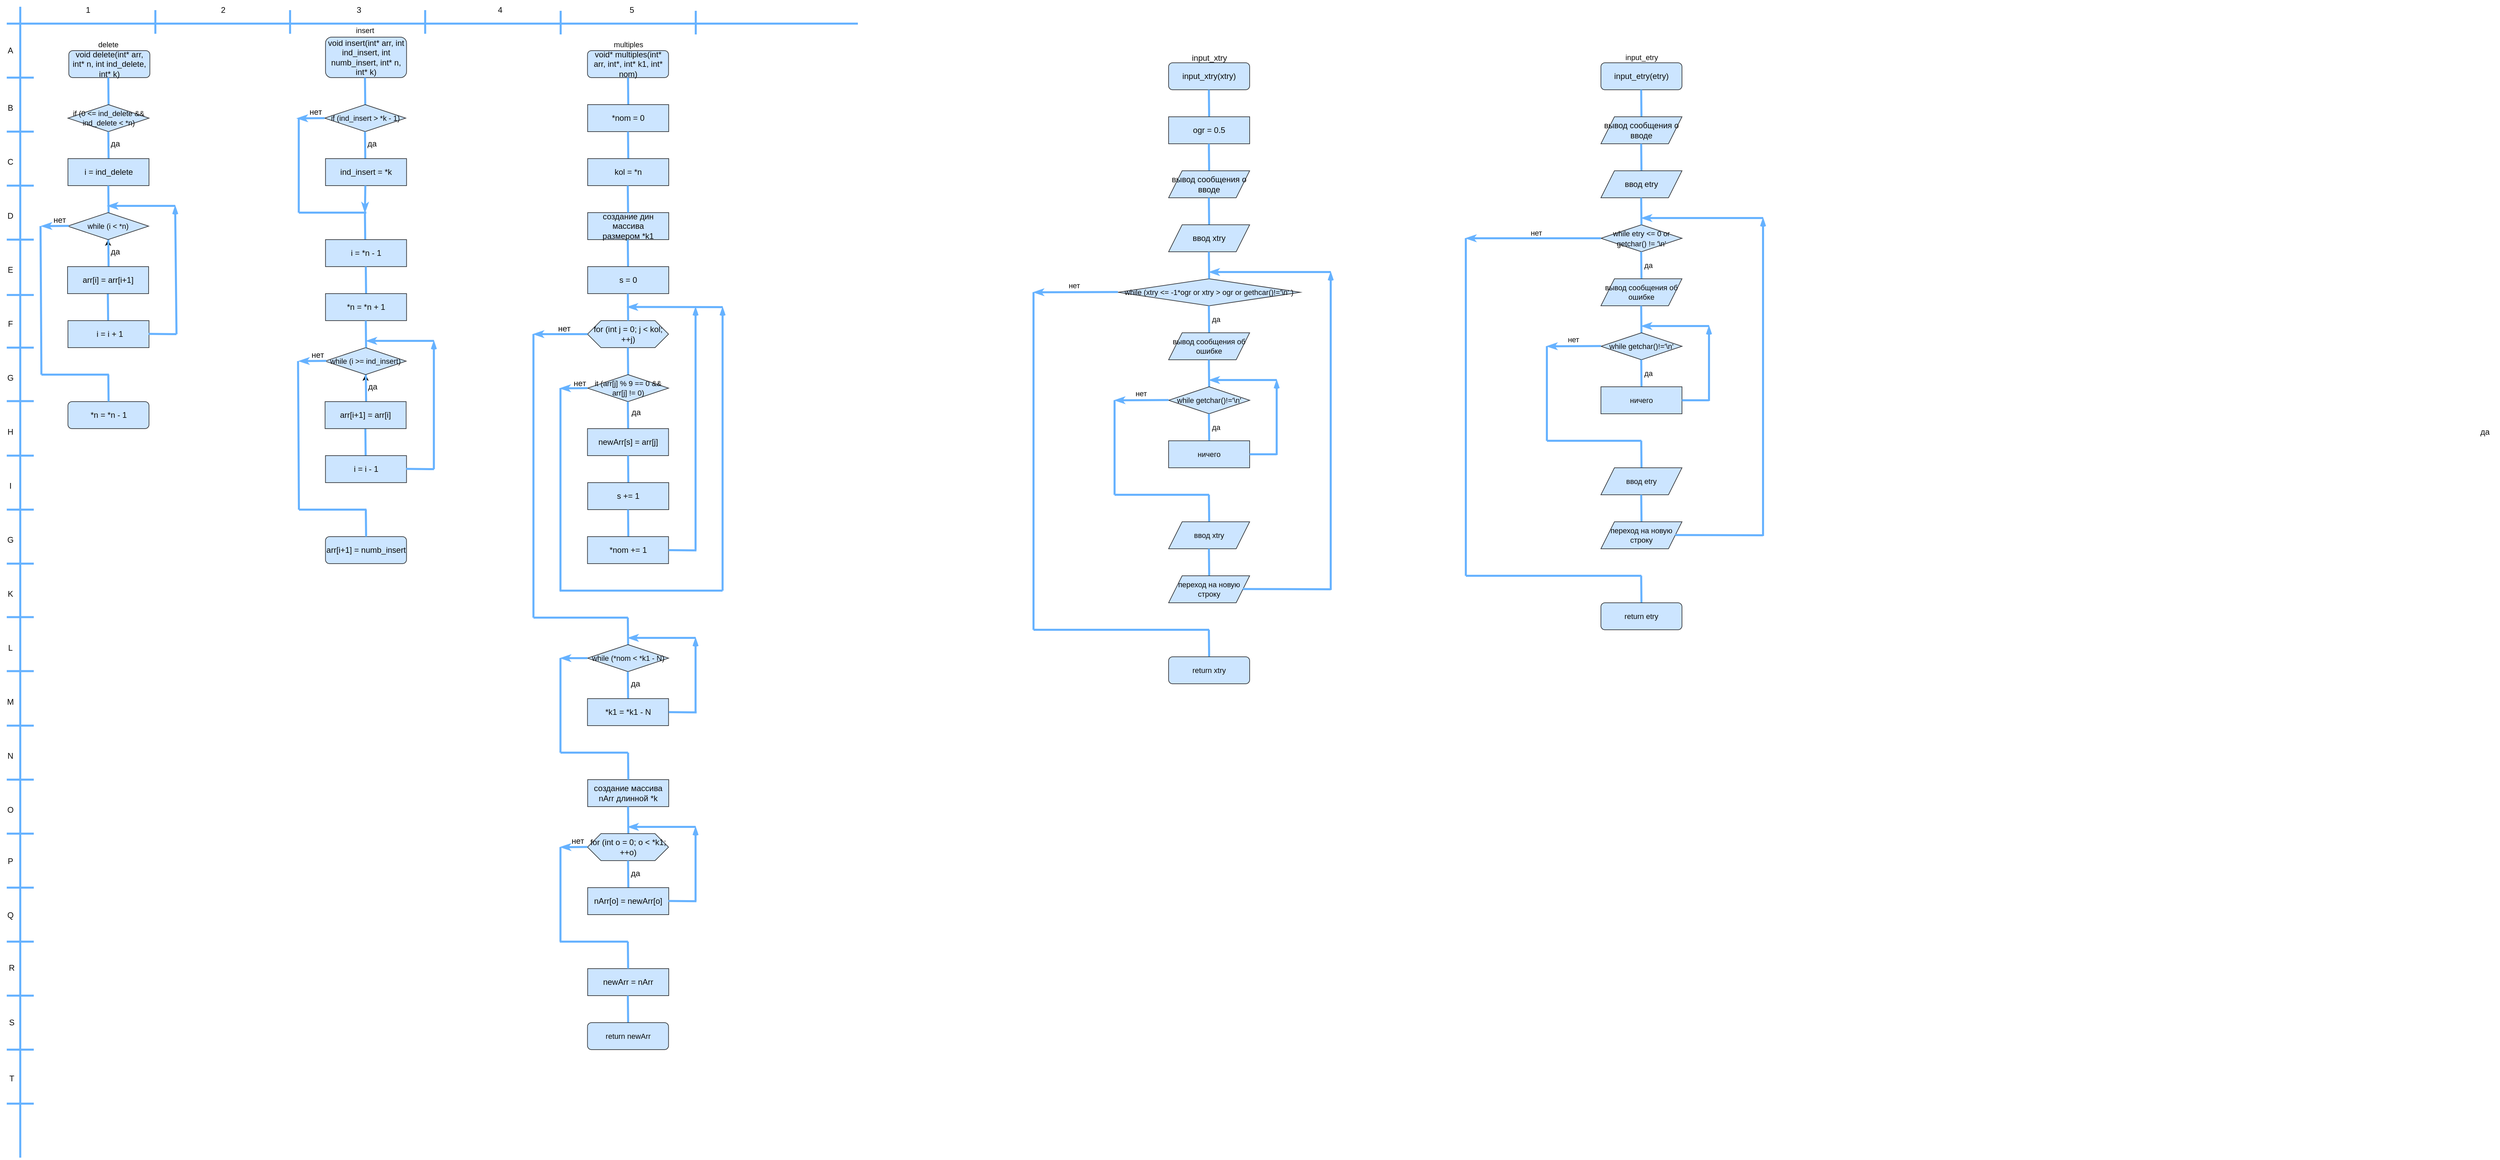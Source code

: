 <mxfile>
    <diagram id="ryQu1h_99_hGB_A9CcAF" name="Страница 1">
        <mxGraphModel dx="2884" dy="1696" grid="1" gridSize="10" guides="1" tooltips="1" connect="1" arrows="1" fold="1" page="1" pageScale="1" pageWidth="3300" pageHeight="2339" background="#ffffff" math="0" shadow="0">
            <root>
                <mxCell id="0"/>
                <mxCell id="1" parent="0"/>
                <mxCell id="331" value="" style="endArrow=none;html=1;rounded=0;strokeColor=#66B2FF;strokeWidth=3;fontFamily=Helvetica;fontSize=12;fontColor=default;" parent="1" edge="1">
                    <mxGeometry width="50" height="50" relative="1" as="geometry">
                        <mxPoint x="40" y="1720" as="sourcePoint"/>
                        <mxPoint x="40.0" y="15" as="targetPoint"/>
                    </mxGeometry>
                </mxCell>
                <mxCell id="332" value="" style="endArrow=none;html=1;rounded=0;strokeColor=#66B2FF;strokeWidth=3;fontFamily=Helvetica;fontSize=12;fontColor=default;" parent="1" edge="1">
                    <mxGeometry width="50" height="50" relative="1" as="geometry">
                        <mxPoint x="20" y="40" as="sourcePoint"/>
                        <mxPoint x="1280" y="40" as="targetPoint"/>
                    </mxGeometry>
                </mxCell>
                <mxCell id="333" value="" style="endArrow=none;html=1;rounded=0;strokeColor=#66B2FF;strokeWidth=3;fontFamily=Helvetica;fontSize=12;fontColor=default;" parent="1" edge="1">
                    <mxGeometry width="50" height="50" relative="1" as="geometry">
                        <mxPoint x="20" y="120" as="sourcePoint"/>
                        <mxPoint x="60.0" y="120" as="targetPoint"/>
                    </mxGeometry>
                </mxCell>
                <mxCell id="335" value="" style="endArrow=none;html=1;rounded=0;strokeColor=#66B2FF;strokeWidth=3;fontFamily=Helvetica;fontSize=12;fontColor=default;" parent="1" edge="1">
                    <mxGeometry width="50" height="50" relative="1" as="geometry">
                        <mxPoint x="20" y="200" as="sourcePoint"/>
                        <mxPoint x="60" y="200" as="targetPoint"/>
                    </mxGeometry>
                </mxCell>
                <mxCell id="336" value="" style="endArrow=none;html=1;rounded=0;strokeColor=#66B2FF;strokeWidth=3;fontFamily=Helvetica;fontSize=12;fontColor=default;" parent="1" edge="1">
                    <mxGeometry width="50" height="50" relative="1" as="geometry">
                        <mxPoint x="20" y="280" as="sourcePoint"/>
                        <mxPoint x="60" y="280" as="targetPoint"/>
                    </mxGeometry>
                </mxCell>
                <mxCell id="337" value="" style="endArrow=none;html=1;rounded=0;strokeColor=#66B2FF;strokeWidth=3;fontFamily=Helvetica;fontSize=12;fontColor=default;" parent="1" edge="1">
                    <mxGeometry width="50" height="50" relative="1" as="geometry">
                        <mxPoint x="20" y="360" as="sourcePoint"/>
                        <mxPoint x="60" y="360" as="targetPoint"/>
                    </mxGeometry>
                </mxCell>
                <mxCell id="338" value="" style="endArrow=none;html=1;rounded=0;strokeColor=#66B2FF;strokeWidth=3;fontFamily=Helvetica;fontSize=12;fontColor=default;" parent="1" edge="1">
                    <mxGeometry width="50" height="50" relative="1" as="geometry">
                        <mxPoint x="20" y="442" as="sourcePoint"/>
                        <mxPoint x="60" y="442" as="targetPoint"/>
                    </mxGeometry>
                </mxCell>
                <mxCell id="339" value="" style="endArrow=none;html=1;rounded=0;strokeColor=#66B2FF;strokeWidth=3;fontFamily=Helvetica;fontSize=12;fontColor=default;" parent="1" edge="1">
                    <mxGeometry width="50" height="50" relative="1" as="geometry">
                        <mxPoint x="20" y="520" as="sourcePoint"/>
                        <mxPoint x="60" y="520" as="targetPoint"/>
                    </mxGeometry>
                </mxCell>
                <mxCell id="340" value="" style="endArrow=none;html=1;rounded=0;strokeColor=#66B2FF;strokeWidth=3;fontFamily=Helvetica;fontSize=12;fontColor=default;" parent="1" edge="1">
                    <mxGeometry width="50" height="50" relative="1" as="geometry">
                        <mxPoint x="20" y="599.31" as="sourcePoint"/>
                        <mxPoint x="60" y="599.31" as="targetPoint"/>
                    </mxGeometry>
                </mxCell>
                <mxCell id="341" value="" style="endArrow=none;html=1;rounded=0;strokeColor=#66B2FF;strokeWidth=3;fontFamily=Helvetica;fontSize=12;fontColor=default;" parent="1" edge="1">
                    <mxGeometry width="50" height="50" relative="1" as="geometry">
                        <mxPoint x="20" y="680" as="sourcePoint"/>
                        <mxPoint x="60" y="680" as="targetPoint"/>
                    </mxGeometry>
                </mxCell>
                <mxCell id="342" value="" style="endArrow=none;html=1;rounded=0;strokeColor=#66B2FF;strokeWidth=3;fontFamily=Helvetica;fontSize=12;fontColor=default;" parent="1" edge="1">
                    <mxGeometry width="50" height="50" relative="1" as="geometry">
                        <mxPoint x="20" y="760" as="sourcePoint"/>
                        <mxPoint x="60" y="760" as="targetPoint"/>
                    </mxGeometry>
                </mxCell>
                <mxCell id="343" value="" style="endArrow=none;html=1;rounded=0;strokeColor=#66B2FF;strokeWidth=3;fontFamily=Helvetica;fontSize=12;fontColor=default;" parent="1" edge="1">
                    <mxGeometry width="50" height="50" relative="1" as="geometry">
                        <mxPoint x="20" y="840" as="sourcePoint"/>
                        <mxPoint x="60" y="840" as="targetPoint"/>
                    </mxGeometry>
                </mxCell>
                <mxCell id="344" value="" style="endArrow=none;html=1;rounded=0;strokeColor=#66B2FF;strokeWidth=3;fontFamily=Helvetica;fontSize=12;fontColor=default;" parent="1" edge="1">
                    <mxGeometry width="50" height="50" relative="1" as="geometry">
                        <mxPoint x="20" y="919.31" as="sourcePoint"/>
                        <mxPoint x="60" y="919.31" as="targetPoint"/>
                    </mxGeometry>
                </mxCell>
                <mxCell id="345" value="" style="endArrow=none;html=1;rounded=0;strokeColor=#66B2FF;strokeWidth=3;fontFamily=Helvetica;fontSize=12;fontColor=default;" parent="1" edge="1">
                    <mxGeometry width="50" height="50" relative="1" as="geometry">
                        <mxPoint x="20" y="999.31" as="sourcePoint"/>
                        <mxPoint x="60" y="999.31" as="targetPoint"/>
                    </mxGeometry>
                </mxCell>
                <mxCell id="346" value="" style="endArrow=none;html=1;rounded=0;strokeColor=#66B2FF;strokeWidth=3;fontFamily=Helvetica;fontSize=12;fontColor=default;" parent="1" edge="1">
                    <mxGeometry width="50" height="50" relative="1" as="geometry">
                        <mxPoint x="20" y="1080" as="sourcePoint"/>
                        <mxPoint x="60" y="1080" as="targetPoint"/>
                    </mxGeometry>
                </mxCell>
                <mxCell id="347" value="" style="endArrow=none;html=1;rounded=0;strokeColor=#66B2FF;strokeWidth=3;fontFamily=Helvetica;fontSize=12;fontColor=default;" parent="1" edge="1">
                    <mxGeometry width="50" height="50" relative="1" as="geometry">
                        <mxPoint x="20" y="1160" as="sourcePoint"/>
                        <mxPoint x="60" y="1160" as="targetPoint"/>
                    </mxGeometry>
                </mxCell>
                <mxCell id="348" value="" style="endArrow=none;html=1;rounded=0;strokeColor=#66B2FF;strokeWidth=3;fontFamily=Helvetica;fontSize=12;fontColor=default;" parent="1" edge="1">
                    <mxGeometry width="50" height="50" relative="1" as="geometry">
                        <mxPoint x="240" y="55" as="sourcePoint"/>
                        <mxPoint x="240" y="20" as="targetPoint"/>
                    </mxGeometry>
                </mxCell>
                <mxCell id="349" value="" style="endArrow=none;html=1;rounded=0;strokeColor=#66B2FF;strokeWidth=3;fontFamily=Helvetica;fontSize=12;fontColor=default;" parent="1" edge="1">
                    <mxGeometry width="50" height="50" relative="1" as="geometry">
                        <mxPoint x="439.42" y="55" as="sourcePoint"/>
                        <mxPoint x="439.42" y="20" as="targetPoint"/>
                    </mxGeometry>
                </mxCell>
                <mxCell id="350" value="" style="endArrow=none;html=1;rounded=0;strokeColor=#66B2FF;strokeWidth=3;fontFamily=Helvetica;fontSize=12;fontColor=default;" parent="1" edge="1">
                    <mxGeometry width="50" height="50" relative="1" as="geometry">
                        <mxPoint x="639.42" y="55" as="sourcePoint"/>
                        <mxPoint x="639.42" y="20" as="targetPoint"/>
                    </mxGeometry>
                </mxCell>
                <mxCell id="351" value="1" style="text;html=1;align=center;verticalAlign=middle;resizable=0;points=[];autosize=1;strokeColor=none;fillColor=none;fontSize=12;fontFamily=Helvetica;fontColor=#0A0A0A;" parent="1" vertex="1">
                    <mxGeometry x="125" y="5" width="30" height="30" as="geometry"/>
                </mxCell>
                <mxCell id="352" value="2" style="text;html=1;align=center;verticalAlign=middle;resizable=0;points=[];autosize=1;strokeColor=none;fillColor=none;fontSize=12;fontFamily=Helvetica;fontColor=#0A0A0A;" parent="1" vertex="1">
                    <mxGeometry x="325" y="5" width="30" height="30" as="geometry"/>
                </mxCell>
                <mxCell id="353" value="3" style="text;html=1;align=center;verticalAlign=middle;resizable=0;points=[];autosize=1;strokeColor=none;fillColor=none;fontSize=12;fontFamily=Helvetica;fontColor=#0A0A0A;" parent="1" vertex="1">
                    <mxGeometry x="525.58" y="5" width="30" height="30" as="geometry"/>
                </mxCell>
                <mxCell id="354" value="A" style="text;html=1;align=center;verticalAlign=middle;resizable=0;points=[];autosize=1;strokeColor=none;fillColor=none;fontSize=12;fontFamily=Helvetica;fontColor=#0A0A0A;" parent="1" vertex="1">
                    <mxGeometry x="10" y="65" width="30" height="30" as="geometry"/>
                </mxCell>
                <mxCell id="355" value="B" style="text;html=1;align=center;verticalAlign=middle;resizable=0;points=[];autosize=1;strokeColor=none;fillColor=none;fontSize=12;fontFamily=Helvetica;fontColor=#0A0A0A;" parent="1" vertex="1">
                    <mxGeometry x="10" y="150" width="30" height="30" as="geometry"/>
                </mxCell>
                <mxCell id="356" value="C" style="text;html=1;align=center;verticalAlign=middle;resizable=0;points=[];autosize=1;strokeColor=none;fillColor=none;fontSize=12;fontFamily=Helvetica;fontColor=#0A0A0A;" parent="1" vertex="1">
                    <mxGeometry x="10" y="230" width="30" height="30" as="geometry"/>
                </mxCell>
                <mxCell id="357" value="D" style="text;html=1;align=center;verticalAlign=middle;resizable=0;points=[];autosize=1;strokeColor=none;fillColor=none;fontSize=12;fontFamily=Helvetica;fontColor=#0A0A0A;" parent="1" vertex="1">
                    <mxGeometry x="10" y="310" width="30" height="30" as="geometry"/>
                </mxCell>
                <mxCell id="358" value="E" style="text;html=1;align=center;verticalAlign=middle;resizable=0;points=[];autosize=1;strokeColor=none;fillColor=none;fontSize=12;fontFamily=Helvetica;fontColor=#0A0A0A;" parent="1" vertex="1">
                    <mxGeometry x="10" y="390" width="30" height="30" as="geometry"/>
                </mxCell>
                <mxCell id="359" value="F" style="text;html=1;align=center;verticalAlign=middle;resizable=0;points=[];autosize=1;strokeColor=none;fillColor=none;fontSize=12;fontFamily=Helvetica;fontColor=#0A0A0A;" parent="1" vertex="1">
                    <mxGeometry x="10" y="470" width="30" height="30" as="geometry"/>
                </mxCell>
                <mxCell id="360" value="G" style="text;html=1;align=center;verticalAlign=middle;resizable=0;points=[];autosize=1;strokeColor=none;fillColor=none;fontSize=12;fontFamily=Helvetica;fontColor=#0A0A0A;" parent="1" vertex="1">
                    <mxGeometry x="10" y="550" width="30" height="30" as="geometry"/>
                </mxCell>
                <mxCell id="361" value="H" style="text;html=1;align=center;verticalAlign=middle;resizable=0;points=[];autosize=1;strokeColor=none;fillColor=none;fontSize=12;fontFamily=Helvetica;fontColor=#0A0A0A;" parent="1" vertex="1">
                    <mxGeometry x="10" y="630" width="30" height="30" as="geometry"/>
                </mxCell>
                <mxCell id="362" value="I" style="text;html=1;align=center;verticalAlign=middle;resizable=0;points=[];autosize=1;strokeColor=none;fillColor=none;fontSize=12;fontFamily=Helvetica;fontColor=#0A0A0A;" parent="1" vertex="1">
                    <mxGeometry x="10" y="710" width="30" height="30" as="geometry"/>
                </mxCell>
                <mxCell id="363" value="G" style="text;html=1;align=center;verticalAlign=middle;resizable=0;points=[];autosize=1;strokeColor=none;fillColor=none;fontSize=12;fontFamily=Helvetica;fontColor=#0A0A0A;" parent="1" vertex="1">
                    <mxGeometry x="10" y="790" width="30" height="30" as="geometry"/>
                </mxCell>
                <mxCell id="364" value="K" style="text;html=1;align=center;verticalAlign=middle;resizable=0;points=[];autosize=1;strokeColor=none;fillColor=none;fontSize=12;fontFamily=Helvetica;fontColor=#0A0A0A;" parent="1" vertex="1">
                    <mxGeometry x="10" y="870" width="30" height="30" as="geometry"/>
                </mxCell>
                <mxCell id="365" value="L" style="text;html=1;align=center;verticalAlign=middle;resizable=0;points=[];autosize=1;strokeColor=none;fillColor=none;fontSize=12;fontFamily=Helvetica;fontColor=#0A0A0A;" parent="1" vertex="1">
                    <mxGeometry x="10" y="950" width="30" height="30" as="geometry"/>
                </mxCell>
                <mxCell id="366" value="M" style="text;html=1;align=center;verticalAlign=middle;resizable=0;points=[];autosize=1;strokeColor=none;fillColor=none;fontSize=12;fontFamily=Helvetica;fontColor=#0A0A0A;" parent="1" vertex="1">
                    <mxGeometry x="10" y="1030" width="30" height="30" as="geometry"/>
                </mxCell>
                <mxCell id="367" value="N" style="text;html=1;align=center;verticalAlign=middle;resizable=0;points=[];autosize=1;strokeColor=none;fillColor=none;fontSize=12;fontFamily=Helvetica;fontColor=#0A0A0A;" parent="1" vertex="1">
                    <mxGeometry x="10" y="1110" width="30" height="30" as="geometry"/>
                </mxCell>
                <mxCell id="599" value="" style="edgeStyle=none;orthogonalLoop=1;jettySize=auto;html=1;rounded=0;strokeColor=#66B2FF;strokeWidth=3;fontFamily=Helvetica;fontSize=12;fontColor=#0A0A0A;endArrow=classicThin;endFill=1;" parent="1" edge="1">
                    <mxGeometry width="100" relative="1" as="geometry">
                        <mxPoint x="1900" y="568" as="sourcePoint"/>
                        <mxPoint x="1800" y="568" as="targetPoint"/>
                        <Array as="points"/>
                    </mxGeometry>
                </mxCell>
                <mxCell id="609" value="input_xtry(xtry)" style="rounded=1;whiteSpace=wrap;html=1;strokeColor=#36393d;fontFamily=Helvetica;fontSize=12;fontColor=#0A0A0A;fillColor=#cce5ff;" parent="1" vertex="1">
                    <mxGeometry x="1740" y="98" width="120" height="40" as="geometry"/>
                </mxCell>
                <mxCell id="610" value="input_xtry" style="text;html=1;align=center;verticalAlign=middle;resizable=0;points=[];autosize=1;strokeColor=none;fillColor=none;fontSize=12;fontFamily=Helvetica;fontColor=#0A0A0A;" parent="1" vertex="1">
                    <mxGeometry x="1760" y="75.5" width="80" height="30" as="geometry"/>
                </mxCell>
                <mxCell id="611" value="" style="endArrow=none;html=1;rounded=0;strokeColor=#66B2FF;strokeWidth=3;fontFamily=Helvetica;fontSize=12;fontColor=default;" parent="1" edge="1">
                    <mxGeometry width="50" height="50" relative="1" as="geometry">
                        <mxPoint x="1800.02" y="178" as="sourcePoint"/>
                        <mxPoint x="1799.6" y="138" as="targetPoint"/>
                    </mxGeometry>
                </mxCell>
                <mxCell id="612" value="ogr = 0.5" style="whiteSpace=wrap;html=1;rounded=0;strokeColor=#36393d;fontFamily=Helvetica;fontSize=12;fontColor=#0A0A0A;fillColor=#cce5ff;" parent="1" vertex="1">
                    <mxGeometry x="1740" y="178" width="120" height="40" as="geometry"/>
                </mxCell>
                <mxCell id="613" value="" style="endArrow=none;html=1;rounded=0;strokeColor=#66B2FF;strokeWidth=3;fontFamily=Helvetica;fontSize=12;fontColor=default;" parent="1" edge="1">
                    <mxGeometry width="50" height="50" relative="1" as="geometry">
                        <mxPoint x="1800.02" y="258" as="sourcePoint"/>
                        <mxPoint x="1799.6" y="218" as="targetPoint"/>
                    </mxGeometry>
                </mxCell>
                <mxCell id="614" value="вывод сообщения о вводе" style="shape=parallelogram;perimeter=parallelogramPerimeter;whiteSpace=wrap;html=1;fixedSize=1;rounded=0;strokeColor=#36393d;fontFamily=Helvetica;fontSize=12;fontColor=#0A0A0A;fillColor=#cce5ff;" parent="1" vertex="1">
                    <mxGeometry x="1740" y="258" width="120" height="40" as="geometry"/>
                </mxCell>
                <mxCell id="615" value="" style="endArrow=none;html=1;rounded=0;strokeColor=#66B2FF;strokeWidth=3;fontFamily=Helvetica;fontSize=12;fontColor=default;" parent="1" edge="1">
                    <mxGeometry width="50" height="50" relative="1" as="geometry">
                        <mxPoint x="1800.02" y="338" as="sourcePoint"/>
                        <mxPoint x="1799.6" y="298" as="targetPoint"/>
                    </mxGeometry>
                </mxCell>
                <mxCell id="616" value="ввод xtry" style="shape=parallelogram;perimeter=parallelogramPerimeter;whiteSpace=wrap;html=1;fixedSize=1;rounded=0;strokeColor=#36393d;fontFamily=Helvetica;fontSize=12;fontColor=#0A0A0A;fillColor=#cce5ff;" parent="1" vertex="1">
                    <mxGeometry x="1740" y="338" width="120" height="40" as="geometry"/>
                </mxCell>
                <mxCell id="617" value="&lt;font style=&quot;font-size: 11px;&quot;&gt;while (xtry &amp;lt;= -1*ogr or xtry &amp;gt; ogr or gethcar()!='\n' )&lt;/font&gt;" style="rhombus;whiteSpace=wrap;html=1;rounded=0;strokeColor=#36393d;fontFamily=Helvetica;fontSize=12;fontColor=#0A0A0A;fillColor=#cce5ff;" parent="1" vertex="1">
                    <mxGeometry x="1665" y="418" width="270" height="40" as="geometry"/>
                </mxCell>
                <mxCell id="618" value="" style="endArrow=none;html=1;rounded=0;strokeColor=#66B2FF;strokeWidth=3;fontFamily=Helvetica;fontSize=12;fontColor=default;" parent="1" edge="1">
                    <mxGeometry width="50" height="50" relative="1" as="geometry">
                        <mxPoint x="1800.02" y="418" as="sourcePoint"/>
                        <mxPoint x="1799.6" y="378" as="targetPoint"/>
                    </mxGeometry>
                </mxCell>
                <mxCell id="619" value="" style="endArrow=none;html=1;rounded=0;strokeColor=#66B2FF;strokeWidth=3;fontFamily=Helvetica;fontSize=12;fontColor=default;" parent="1" edge="1">
                    <mxGeometry width="50" height="50" relative="1" as="geometry">
                        <mxPoint x="1800.02" y="498" as="sourcePoint"/>
                        <mxPoint x="1799.6" y="458" as="targetPoint"/>
                    </mxGeometry>
                </mxCell>
                <mxCell id="620" value="да" style="text;html=1;align=center;verticalAlign=middle;resizable=0;points=[];autosize=1;strokeColor=none;fillColor=none;fontSize=11;fontFamily=Helvetica;fontColor=#0A0A0A;" parent="1" vertex="1">
                    <mxGeometry x="1790" y="463" width="40" height="30" as="geometry"/>
                </mxCell>
                <mxCell id="621" value="вывод сообщения об ошибке" style="shape=parallelogram;perimeter=parallelogramPerimeter;whiteSpace=wrap;html=1;fixedSize=1;rounded=0;strokeColor=#36393d;fontFamily=Helvetica;fontSize=11;fontColor=#0A0A0A;fillColor=#cce5ff;" parent="1" vertex="1">
                    <mxGeometry x="1740" y="498" width="120" height="40" as="geometry"/>
                </mxCell>
                <mxCell id="622" value="" style="endArrow=none;html=1;rounded=0;strokeColor=#66B2FF;strokeWidth=3;fontFamily=Helvetica;fontSize=12;fontColor=default;" parent="1" edge="1">
                    <mxGeometry width="50" height="50" relative="1" as="geometry">
                        <mxPoint x="1800.02" y="578" as="sourcePoint"/>
                        <mxPoint x="1799.6" y="538" as="targetPoint"/>
                    </mxGeometry>
                </mxCell>
                <mxCell id="623" value="while getchar()!='\n'" style="rhombus;whiteSpace=wrap;html=1;rounded=0;strokeColor=#36393d;fontFamily=Helvetica;fontSize=11;fontColor=#0A0A0A;fillColor=#cce5ff;" parent="1" vertex="1">
                    <mxGeometry x="1740" y="578" width="120" height="40" as="geometry"/>
                </mxCell>
                <mxCell id="624" value="" style="endArrow=none;html=1;rounded=0;strokeColor=#66B2FF;strokeWidth=3;fontFamily=Helvetica;fontSize=12;fontColor=default;" parent="1" edge="1">
                    <mxGeometry width="50" height="50" relative="1" as="geometry">
                        <mxPoint x="1800.09" y="658" as="sourcePoint"/>
                        <mxPoint x="1799.67" y="618" as="targetPoint"/>
                    </mxGeometry>
                </mxCell>
                <mxCell id="625" value="да" style="text;html=1;align=center;verticalAlign=middle;resizable=0;points=[];autosize=1;strokeColor=none;fillColor=none;fontSize=11;fontFamily=Helvetica;fontColor=#0A0A0A;" parent="1" vertex="1">
                    <mxGeometry x="1790" y="623" width="40" height="30" as="geometry"/>
                </mxCell>
                <mxCell id="626" value="ничего" style="whiteSpace=wrap;html=1;rounded=0;strokeColor=#36393d;fontFamily=Helvetica;fontSize=11;fontColor=#0A0A0A;fillColor=#cce5ff;" parent="1" vertex="1">
                    <mxGeometry x="1740" y="658" width="120" height="40" as="geometry"/>
                </mxCell>
                <mxCell id="627" value="" style="endArrow=none;html=1;rounded=0;strokeColor=#66B2FF;strokeWidth=3;fontFamily=Helvetica;fontSize=11;fontColor=#0A0A0A;" parent="1" edge="1">
                    <mxGeometry width="50" height="50" relative="1" as="geometry">
                        <mxPoint x="1860" y="678" as="sourcePoint"/>
                        <mxPoint x="1900" y="678" as="targetPoint"/>
                    </mxGeometry>
                </mxCell>
                <mxCell id="628" value="" style="endArrow=openThin;html=1;rounded=0;strokeColor=#66B2FF;strokeWidth=3;fontFamily=Helvetica;fontSize=11;fontColor=#0A0A0A;endFill=0;" parent="1" edge="1">
                    <mxGeometry width="50" height="50" relative="1" as="geometry">
                        <mxPoint x="1900" y="679" as="sourcePoint"/>
                        <mxPoint x="1900" y="568" as="targetPoint"/>
                    </mxGeometry>
                </mxCell>
                <mxCell id="629" value="" style="edgeStyle=none;orthogonalLoop=1;jettySize=auto;html=1;rounded=0;strokeColor=#66B2FF;strokeWidth=3;fontFamily=Helvetica;fontSize=12;fontColor=#0A0A0A;endArrow=classicThin;endFill=1;" parent="1" edge="1">
                    <mxGeometry width="100" relative="1" as="geometry">
                        <mxPoint x="1740" y="597.67" as="sourcePoint"/>
                        <mxPoint x="1660" y="598" as="targetPoint"/>
                        <Array as="points"/>
                    </mxGeometry>
                </mxCell>
                <mxCell id="630" value="нет" style="text;html=1;align=center;verticalAlign=middle;resizable=0;points=[];autosize=1;strokeColor=none;fillColor=none;fontSize=11;fontFamily=Helvetica;fontColor=#0A0A0A;" parent="1" vertex="1">
                    <mxGeometry x="1679" y="573" width="40" height="30" as="geometry"/>
                </mxCell>
                <mxCell id="631" value="" style="endArrow=none;html=1;rounded=0;strokeColor=#66B2FF;strokeWidth=3;fontFamily=Helvetica;fontSize=12;fontColor=default;" parent="1" edge="1">
                    <mxGeometry width="50" height="50" relative="1" as="geometry">
                        <mxPoint x="1660" y="738" as="sourcePoint"/>
                        <mxPoint x="1660" y="598" as="targetPoint"/>
                    </mxGeometry>
                </mxCell>
                <mxCell id="632" value="" style="endArrow=none;html=1;rounded=0;strokeColor=#66B2FF;strokeWidth=3;fontFamily=Helvetica;fontSize=11;fontColor=#0A0A0A;" parent="1" edge="1">
                    <mxGeometry width="50" height="50" relative="1" as="geometry">
                        <mxPoint x="1660" y="738" as="sourcePoint"/>
                        <mxPoint x="1800" y="738" as="targetPoint"/>
                    </mxGeometry>
                </mxCell>
                <mxCell id="633" value="" style="endArrow=none;html=1;rounded=0;strokeColor=#66B2FF;strokeWidth=3;fontFamily=Helvetica;fontSize=12;fontColor=default;" parent="1" edge="1">
                    <mxGeometry width="50" height="50" relative="1" as="geometry">
                        <mxPoint x="1800.09" y="778" as="sourcePoint"/>
                        <mxPoint x="1799.67" y="738" as="targetPoint"/>
                    </mxGeometry>
                </mxCell>
                <mxCell id="634" value="ввод xtry" style="shape=parallelogram;perimeter=parallelogramPerimeter;whiteSpace=wrap;html=1;fixedSize=1;rounded=0;strokeColor=#36393d;fontFamily=Helvetica;fontSize=11;fontColor=#0A0A0A;fillColor=#cce5ff;" parent="1" vertex="1">
                    <mxGeometry x="1740" y="778" width="120" height="40" as="geometry"/>
                </mxCell>
                <mxCell id="635" value="" style="endArrow=none;html=1;rounded=0;strokeColor=#66B2FF;strokeWidth=3;fontFamily=Helvetica;fontSize=12;fontColor=default;" parent="1" edge="1">
                    <mxGeometry width="50" height="50" relative="1" as="geometry">
                        <mxPoint x="1800.09" y="858" as="sourcePoint"/>
                        <mxPoint x="1799.67" y="818" as="targetPoint"/>
                    </mxGeometry>
                </mxCell>
                <mxCell id="636" value="переход на новую строку" style="shape=parallelogram;perimeter=parallelogramPerimeter;whiteSpace=wrap;html=1;fixedSize=1;rounded=0;strokeColor=#36393d;fontFamily=Helvetica;fontSize=11;fontColor=#0A0A0A;fillColor=#cce5ff;" parent="1" vertex="1">
                    <mxGeometry x="1740" y="858" width="120" height="40" as="geometry"/>
                </mxCell>
                <mxCell id="637" value="" style="endArrow=none;html=1;rounded=0;strokeColor=#66B2FF;strokeWidth=3;fontFamily=Helvetica;fontSize=11;fontColor=#0A0A0A;" parent="1" edge="1">
                    <mxGeometry width="50" height="50" relative="1" as="geometry">
                        <mxPoint x="1850" y="877.6" as="sourcePoint"/>
                        <mxPoint x="1980" y="878" as="targetPoint"/>
                    </mxGeometry>
                </mxCell>
                <mxCell id="638" value="" style="endArrow=openThin;html=1;rounded=0;strokeColor=#66B2FF;strokeWidth=3;fontFamily=Helvetica;fontSize=11;fontColor=#0A0A0A;endFill=0;" parent="1" edge="1">
                    <mxGeometry width="50" height="50" relative="1" as="geometry">
                        <mxPoint x="1980" y="879" as="sourcePoint"/>
                        <mxPoint x="1980" y="408" as="targetPoint"/>
                    </mxGeometry>
                </mxCell>
                <mxCell id="639" value="" style="edgeStyle=none;orthogonalLoop=1;jettySize=auto;html=1;rounded=0;strokeColor=#66B2FF;strokeWidth=3;fontFamily=Helvetica;fontSize=12;fontColor=#0A0A0A;endArrow=classicThin;endFill=1;" parent="1" edge="1">
                    <mxGeometry width="100" relative="1" as="geometry">
                        <mxPoint x="1980" y="408" as="sourcePoint"/>
                        <mxPoint x="1800" y="408" as="targetPoint"/>
                        <Array as="points"/>
                    </mxGeometry>
                </mxCell>
                <mxCell id="640" value="" style="edgeStyle=none;orthogonalLoop=1;jettySize=auto;html=1;rounded=0;strokeColor=#66B2FF;strokeWidth=3;fontFamily=Helvetica;fontSize=12;fontColor=#0A0A0A;endArrow=classicThin;endFill=1;" parent="1" edge="1">
                    <mxGeometry width="100" relative="1" as="geometry">
                        <mxPoint x="1665" y="437.6" as="sourcePoint"/>
                        <mxPoint x="1540" y="438" as="targetPoint"/>
                        <Array as="points"/>
                    </mxGeometry>
                </mxCell>
                <mxCell id="641" value="нет" style="text;html=1;align=center;verticalAlign=middle;resizable=0;points=[];autosize=1;strokeColor=none;fillColor=none;fontSize=11;fontFamily=Helvetica;fontColor=#0A0A0A;" parent="1" vertex="1">
                    <mxGeometry x="1580" y="413" width="40" height="30" as="geometry"/>
                </mxCell>
                <mxCell id="642" value="" style="endArrow=none;html=1;rounded=0;strokeColor=#66B2FF;strokeWidth=3;fontFamily=Helvetica;fontSize=12;fontColor=default;" parent="1" edge="1">
                    <mxGeometry width="50" height="50" relative="1" as="geometry">
                        <mxPoint x="1540" y="938" as="sourcePoint"/>
                        <mxPoint x="1540" y="438" as="targetPoint"/>
                    </mxGeometry>
                </mxCell>
                <mxCell id="643" value="" style="endArrow=none;html=1;rounded=0;strokeColor=#66B2FF;strokeWidth=3;fontFamily=Helvetica;fontSize=11;fontColor=#0A0A0A;" parent="1" edge="1">
                    <mxGeometry width="50" height="50" relative="1" as="geometry">
                        <mxPoint x="1540" y="938.0" as="sourcePoint"/>
                        <mxPoint x="1800" y="938" as="targetPoint"/>
                    </mxGeometry>
                </mxCell>
                <mxCell id="644" value="" style="endArrow=none;html=1;rounded=0;strokeColor=#66B2FF;strokeWidth=3;fontFamily=Helvetica;fontSize=12;fontColor=default;" parent="1" edge="1">
                    <mxGeometry width="50" height="50" relative="1" as="geometry">
                        <mxPoint x="1800.02" y="978" as="sourcePoint"/>
                        <mxPoint x="1799.6" y="938" as="targetPoint"/>
                    </mxGeometry>
                </mxCell>
                <mxCell id="645" value="return xtry" style="rounded=1;whiteSpace=wrap;html=1;strokeColor=#36393d;fontFamily=Helvetica;fontSize=11;fontColor=#0A0A0A;fillColor=#cce5ff;" parent="1" vertex="1">
                    <mxGeometry x="1740" y="978" width="120" height="40" as="geometry"/>
                </mxCell>
                <mxCell id="646" value="" style="edgeStyle=none;orthogonalLoop=1;jettySize=auto;html=1;rounded=0;strokeColor=#66B2FF;strokeWidth=3;fontFamily=Helvetica;fontSize=12;fontColor=#0A0A0A;endArrow=classicThin;endFill=1;" parent="1" edge="1">
                    <mxGeometry width="100" relative="1" as="geometry">
                        <mxPoint x="2540.0" y="488" as="sourcePoint"/>
                        <mxPoint x="2440.0" y="488" as="targetPoint"/>
                        <Array as="points"/>
                    </mxGeometry>
                </mxCell>
                <mxCell id="647" value="input_etry(etry)" style="rounded=1;whiteSpace=wrap;html=1;strokeColor=#36393d;fontFamily=Helvetica;fontSize=12;fontColor=#0A0A0A;fillColor=#cce5ff;" parent="1" vertex="1">
                    <mxGeometry x="2380" y="98" width="120" height="40" as="geometry"/>
                </mxCell>
                <mxCell id="648" value="" style="endArrow=none;html=1;rounded=0;strokeColor=#66B2FF;strokeWidth=3;fontFamily=Helvetica;fontSize=12;fontColor=default;" parent="1" edge="1">
                    <mxGeometry width="50" height="50" relative="1" as="geometry">
                        <mxPoint x="2440.02" y="178" as="sourcePoint"/>
                        <mxPoint x="2439.6" y="138" as="targetPoint"/>
                    </mxGeometry>
                </mxCell>
                <mxCell id="649" value="вывод сообщения о вводе" style="shape=parallelogram;perimeter=parallelogramPerimeter;whiteSpace=wrap;html=1;fixedSize=1;rounded=0;strokeColor=#36393d;fontFamily=Helvetica;fontSize=12;fontColor=#0A0A0A;fillColor=#cce5ff;" parent="1" vertex="1">
                    <mxGeometry x="2380" y="178" width="120" height="40" as="geometry"/>
                </mxCell>
                <mxCell id="650" value="" style="endArrow=none;html=1;rounded=0;strokeColor=#66B2FF;strokeWidth=3;fontFamily=Helvetica;fontSize=12;fontColor=default;" parent="1" edge="1">
                    <mxGeometry width="50" height="50" relative="1" as="geometry">
                        <mxPoint x="2440.02" y="258" as="sourcePoint"/>
                        <mxPoint x="2439.6" y="218" as="targetPoint"/>
                    </mxGeometry>
                </mxCell>
                <mxCell id="651" value="ввод etry" style="shape=parallelogram;perimeter=parallelogramPerimeter;whiteSpace=wrap;html=1;fixedSize=1;rounded=0;strokeColor=#36393d;fontFamily=Helvetica;fontSize=12;fontColor=#0A0A0A;fillColor=#cce5ff;" parent="1" vertex="1">
                    <mxGeometry x="2380" y="258" width="120" height="40" as="geometry"/>
                </mxCell>
                <mxCell id="652" value="&lt;span style=&quot;font-size: 11px;&quot;&gt;while etry &amp;lt;= 0 or getchar() != '\n'&lt;/span&gt;" style="rhombus;whiteSpace=wrap;html=1;rounded=0;strokeColor=#36393d;fontFamily=Helvetica;fontSize=12;fontColor=#0A0A0A;fillColor=#cce5ff;" parent="1" vertex="1">
                    <mxGeometry x="2380" y="338" width="120" height="40" as="geometry"/>
                </mxCell>
                <mxCell id="653" value="" style="endArrow=none;html=1;rounded=0;strokeColor=#66B2FF;strokeWidth=3;fontFamily=Helvetica;fontSize=12;fontColor=default;" parent="1" edge="1">
                    <mxGeometry width="50" height="50" relative="1" as="geometry">
                        <mxPoint x="2440.02" y="338" as="sourcePoint"/>
                        <mxPoint x="2439.6" y="298" as="targetPoint"/>
                    </mxGeometry>
                </mxCell>
                <mxCell id="654" value="" style="endArrow=none;html=1;rounded=0;strokeColor=#66B2FF;strokeWidth=3;fontFamily=Helvetica;fontSize=12;fontColor=default;" parent="1" edge="1">
                    <mxGeometry width="50" height="50" relative="1" as="geometry">
                        <mxPoint x="2440.02" y="418" as="sourcePoint"/>
                        <mxPoint x="2439.6" y="378" as="targetPoint"/>
                    </mxGeometry>
                </mxCell>
                <mxCell id="655" value="да" style="text;html=1;align=center;verticalAlign=middle;resizable=0;points=[];autosize=1;strokeColor=none;fillColor=none;fontSize=11;fontFamily=Helvetica;fontColor=#0A0A0A;" parent="1" vertex="1">
                    <mxGeometry x="2430" y="383" width="40" height="30" as="geometry"/>
                </mxCell>
                <mxCell id="656" value="вывод сообщения об ошибке" style="shape=parallelogram;perimeter=parallelogramPerimeter;whiteSpace=wrap;html=1;fixedSize=1;rounded=0;strokeColor=#36393d;fontFamily=Helvetica;fontSize=11;fontColor=#0A0A0A;fillColor=#cce5ff;" parent="1" vertex="1">
                    <mxGeometry x="2380" y="418" width="120" height="40" as="geometry"/>
                </mxCell>
                <mxCell id="657" value="" style="endArrow=none;html=1;rounded=0;strokeColor=#66B2FF;strokeWidth=3;fontFamily=Helvetica;fontSize=12;fontColor=default;" parent="1" edge="1">
                    <mxGeometry width="50" height="50" relative="1" as="geometry">
                        <mxPoint x="2440.02" y="498" as="sourcePoint"/>
                        <mxPoint x="2439.6" y="458" as="targetPoint"/>
                    </mxGeometry>
                </mxCell>
                <mxCell id="658" value="while getchar()!='\n'" style="rhombus;whiteSpace=wrap;html=1;rounded=0;strokeColor=#36393d;fontFamily=Helvetica;fontSize=11;fontColor=#0A0A0A;fillColor=#cce5ff;" parent="1" vertex="1">
                    <mxGeometry x="2380" y="498" width="120" height="40" as="geometry"/>
                </mxCell>
                <mxCell id="659" value="" style="endArrow=none;html=1;rounded=0;strokeColor=#66B2FF;strokeWidth=3;fontFamily=Helvetica;fontSize=12;fontColor=default;" parent="1" edge="1">
                    <mxGeometry width="50" height="50" relative="1" as="geometry">
                        <mxPoint x="2440.09" y="578" as="sourcePoint"/>
                        <mxPoint x="2439.67" y="538" as="targetPoint"/>
                    </mxGeometry>
                </mxCell>
                <mxCell id="660" value="да" style="text;html=1;align=center;verticalAlign=middle;resizable=0;points=[];autosize=1;strokeColor=none;fillColor=none;fontSize=11;fontFamily=Helvetica;fontColor=#0A0A0A;" parent="1" vertex="1">
                    <mxGeometry x="2430" y="543" width="40" height="30" as="geometry"/>
                </mxCell>
                <mxCell id="661" value="ничего" style="whiteSpace=wrap;html=1;rounded=0;strokeColor=#36393d;fontFamily=Helvetica;fontSize=11;fontColor=#0A0A0A;fillColor=#cce5ff;" parent="1" vertex="1">
                    <mxGeometry x="2380" y="578" width="120" height="40" as="geometry"/>
                </mxCell>
                <mxCell id="662" value="" style="endArrow=none;html=1;rounded=0;strokeColor=#66B2FF;strokeWidth=3;fontFamily=Helvetica;fontSize=11;fontColor=#0A0A0A;" parent="1" edge="1">
                    <mxGeometry width="50" height="50" relative="1" as="geometry">
                        <mxPoint x="2500.0" y="598" as="sourcePoint"/>
                        <mxPoint x="2540.0" y="598" as="targetPoint"/>
                    </mxGeometry>
                </mxCell>
                <mxCell id="663" value="" style="endArrow=openThin;html=1;rounded=0;strokeColor=#66B2FF;strokeWidth=3;fontFamily=Helvetica;fontSize=11;fontColor=#0A0A0A;endFill=0;" parent="1" edge="1">
                    <mxGeometry width="50" height="50" relative="1" as="geometry">
                        <mxPoint x="2540.0" y="599" as="sourcePoint"/>
                        <mxPoint x="2540.0" y="488" as="targetPoint"/>
                    </mxGeometry>
                </mxCell>
                <mxCell id="664" value="" style="edgeStyle=none;orthogonalLoop=1;jettySize=auto;html=1;rounded=0;strokeColor=#66B2FF;strokeWidth=3;fontFamily=Helvetica;fontSize=12;fontColor=#0A0A0A;endArrow=classicThin;endFill=1;" parent="1" edge="1">
                    <mxGeometry width="100" relative="1" as="geometry">
                        <mxPoint x="2380.0" y="517.67" as="sourcePoint"/>
                        <mxPoint x="2300.0" y="518" as="targetPoint"/>
                        <Array as="points"/>
                    </mxGeometry>
                </mxCell>
                <mxCell id="665" value="нет" style="text;html=1;align=center;verticalAlign=middle;resizable=0;points=[];autosize=1;strokeColor=none;fillColor=none;fontSize=11;fontFamily=Helvetica;fontColor=#0A0A0A;" parent="1" vertex="1">
                    <mxGeometry x="2319" y="493" width="40" height="30" as="geometry"/>
                </mxCell>
                <mxCell id="666" value="" style="endArrow=none;html=1;rounded=0;strokeColor=#66B2FF;strokeWidth=3;fontFamily=Helvetica;fontSize=12;fontColor=default;" parent="1" edge="1">
                    <mxGeometry width="50" height="50" relative="1" as="geometry">
                        <mxPoint x="2300.0" y="658" as="sourcePoint"/>
                        <mxPoint x="2300.0" y="518" as="targetPoint"/>
                    </mxGeometry>
                </mxCell>
                <mxCell id="667" value="" style="endArrow=none;html=1;rounded=0;strokeColor=#66B2FF;strokeWidth=3;fontFamily=Helvetica;fontSize=11;fontColor=#0A0A0A;" parent="1" edge="1">
                    <mxGeometry width="50" height="50" relative="1" as="geometry">
                        <mxPoint x="2300.0" y="658" as="sourcePoint"/>
                        <mxPoint x="2440.0" y="658" as="targetPoint"/>
                    </mxGeometry>
                </mxCell>
                <mxCell id="668" value="" style="endArrow=none;html=1;rounded=0;strokeColor=#66B2FF;strokeWidth=3;fontFamily=Helvetica;fontSize=12;fontColor=default;" parent="1" edge="1">
                    <mxGeometry width="50" height="50" relative="1" as="geometry">
                        <mxPoint x="2440.09" y="698" as="sourcePoint"/>
                        <mxPoint x="2439.67" y="658" as="targetPoint"/>
                    </mxGeometry>
                </mxCell>
                <mxCell id="669" value="ввод etry" style="shape=parallelogram;perimeter=parallelogramPerimeter;whiteSpace=wrap;html=1;fixedSize=1;rounded=0;strokeColor=#36393d;fontFamily=Helvetica;fontSize=11;fontColor=#0A0A0A;fillColor=#cce5ff;" parent="1" vertex="1">
                    <mxGeometry x="2380" y="698" width="120" height="40" as="geometry"/>
                </mxCell>
                <mxCell id="670" value="" style="endArrow=none;html=1;rounded=0;strokeColor=#66B2FF;strokeWidth=3;fontFamily=Helvetica;fontSize=12;fontColor=default;" parent="1" edge="1">
                    <mxGeometry width="50" height="50" relative="1" as="geometry">
                        <mxPoint x="2440.09" y="778" as="sourcePoint"/>
                        <mxPoint x="2439.67" y="738" as="targetPoint"/>
                    </mxGeometry>
                </mxCell>
                <mxCell id="671" value="переход на новую строку" style="shape=parallelogram;perimeter=parallelogramPerimeter;whiteSpace=wrap;html=1;fixedSize=1;rounded=0;strokeColor=#36393d;fontFamily=Helvetica;fontSize=11;fontColor=#0A0A0A;fillColor=#cce5ff;" parent="1" vertex="1">
                    <mxGeometry x="2380" y="778" width="120" height="40" as="geometry"/>
                </mxCell>
                <mxCell id="672" value="" style="endArrow=none;html=1;rounded=0;strokeColor=#66B2FF;strokeWidth=3;fontFamily=Helvetica;fontSize=11;fontColor=#0A0A0A;" parent="1" edge="1">
                    <mxGeometry width="50" height="50" relative="1" as="geometry">
                        <mxPoint x="2490.0" y="797.6" as="sourcePoint"/>
                        <mxPoint x="2620.0" y="798" as="targetPoint"/>
                    </mxGeometry>
                </mxCell>
                <mxCell id="673" value="" style="endArrow=openThin;html=1;rounded=0;strokeColor=#66B2FF;strokeWidth=3;fontFamily=Helvetica;fontSize=11;fontColor=#0A0A0A;endFill=0;" parent="1" edge="1">
                    <mxGeometry width="50" height="50" relative="1" as="geometry">
                        <mxPoint x="2620.0" y="799" as="sourcePoint"/>
                        <mxPoint x="2620.0" y="328" as="targetPoint"/>
                    </mxGeometry>
                </mxCell>
                <mxCell id="674" value="" style="edgeStyle=none;orthogonalLoop=1;jettySize=auto;html=1;rounded=0;strokeColor=#66B2FF;strokeWidth=3;fontFamily=Helvetica;fontSize=12;fontColor=#0A0A0A;endArrow=classicThin;endFill=1;" parent="1" edge="1">
                    <mxGeometry width="100" relative="1" as="geometry">
                        <mxPoint x="2620.0" y="328" as="sourcePoint"/>
                        <mxPoint x="2440.0" y="328" as="targetPoint"/>
                        <Array as="points"/>
                    </mxGeometry>
                </mxCell>
                <mxCell id="675" value="" style="edgeStyle=none;orthogonalLoop=1;jettySize=auto;html=1;rounded=0;strokeColor=#66B2FF;strokeWidth=3;fontFamily=Helvetica;fontSize=12;fontColor=#0A0A0A;endArrow=classicThin;endFill=1;exitX=0;exitY=0.5;exitDx=0;exitDy=0;" parent="1" source="652" edge="1">
                    <mxGeometry width="100" relative="1" as="geometry">
                        <mxPoint x="2305.0" y="357.6" as="sourcePoint"/>
                        <mxPoint x="2180.0" y="358" as="targetPoint"/>
                        <Array as="points"/>
                    </mxGeometry>
                </mxCell>
                <mxCell id="676" value="нет" style="text;html=1;align=center;verticalAlign=middle;resizable=0;points=[];autosize=1;strokeColor=none;fillColor=none;fontSize=11;fontFamily=Helvetica;fontColor=#0A0A0A;" parent="1" vertex="1">
                    <mxGeometry x="2264" y="335" width="40" height="30" as="geometry"/>
                </mxCell>
                <mxCell id="677" value="" style="endArrow=none;html=1;rounded=0;strokeColor=#66B2FF;strokeWidth=3;fontFamily=Helvetica;fontSize=12;fontColor=default;" parent="1" edge="1">
                    <mxGeometry width="50" height="50" relative="1" as="geometry">
                        <mxPoint x="2180.0" y="858" as="sourcePoint"/>
                        <mxPoint x="2180.0" y="358" as="targetPoint"/>
                    </mxGeometry>
                </mxCell>
                <mxCell id="678" value="" style="endArrow=none;html=1;rounded=0;strokeColor=#66B2FF;strokeWidth=3;fontFamily=Helvetica;fontSize=11;fontColor=#0A0A0A;" parent="1" edge="1">
                    <mxGeometry width="50" height="50" relative="1" as="geometry">
                        <mxPoint x="2180.0" y="858" as="sourcePoint"/>
                        <mxPoint x="2440.0" y="858" as="targetPoint"/>
                    </mxGeometry>
                </mxCell>
                <mxCell id="679" value="" style="endArrow=none;html=1;rounded=0;strokeColor=#66B2FF;strokeWidth=3;fontFamily=Helvetica;fontSize=12;fontColor=default;" parent="1" edge="1">
                    <mxGeometry width="50" height="50" relative="1" as="geometry">
                        <mxPoint x="2440.02" y="898" as="sourcePoint"/>
                        <mxPoint x="2439.6" y="858" as="targetPoint"/>
                    </mxGeometry>
                </mxCell>
                <mxCell id="680" value="return etry" style="rounded=1;whiteSpace=wrap;html=1;strokeColor=#36393d;fontFamily=Helvetica;fontSize=11;fontColor=#0A0A0A;fillColor=#cce5ff;" parent="1" vertex="1">
                    <mxGeometry x="2380" y="898" width="120" height="40" as="geometry"/>
                </mxCell>
                <mxCell id="681" value="input_etry" style="text;html=1;align=center;verticalAlign=middle;resizable=0;points=[];autosize=1;strokeColor=none;fillColor=none;fontSize=11;fontFamily=Helvetica;fontColor=#0A0A0A;" parent="1" vertex="1">
                    <mxGeometry x="2405" y="74.5" width="70" height="30" as="geometry"/>
                </mxCell>
                <mxCell id="726" value="void delete(int* arr, int* n, int ind_delete, int* k)" style="rounded=1;whiteSpace=wrap;html=1;strokeColor=#36393d;fontFamily=Helvetica;fontSize=12;fontColor=#0A0A0A;fillColor=#cce5ff;" parent="1" vertex="1">
                    <mxGeometry x="111.87" y="80" width="120" height="40" as="geometry"/>
                </mxCell>
                <mxCell id="727" value="*n = *n - 1" style="rounded=1;whiteSpace=wrap;html=1;strokeColor=#36393d;fontFamily=Helvetica;fontSize=12;fontColor=#0A0A0A;fillColor=#cce5ff;" parent="1" vertex="1">
                    <mxGeometry x="110.58" y="600" width="120" height="40" as="geometry"/>
                </mxCell>
                <mxCell id="728" value="" style="endArrow=none;html=1;rounded=0;strokeColor=#66B2FF;strokeWidth=3;fontFamily=Helvetica;fontSize=12;fontColor=default;" parent="1" edge="1">
                    <mxGeometry width="50" height="50" relative="1" as="geometry">
                        <mxPoint x="170.71" y="160" as="sourcePoint"/>
                        <mxPoint x="170.29" y="120" as="targetPoint"/>
                    </mxGeometry>
                </mxCell>
                <mxCell id="729" value="if (0 &amp;lt;= ind_delete &amp;amp;&amp;amp; ind_delete &amp;lt; *n)" style="rhombus;whiteSpace=wrap;html=1;rounded=0;strokeColor=#36393d;fontFamily=Helvetica;fontSize=11;fontColor=#0A0A0A;fillColor=#cce5ff;" parent="1" vertex="1">
                    <mxGeometry x="110.58" y="160" width="120" height="40" as="geometry"/>
                </mxCell>
                <mxCell id="730" value="" style="endArrow=none;html=1;rounded=0;strokeColor=#66B2FF;strokeWidth=3;fontFamily=Helvetica;fontSize=12;fontColor=default;" parent="1" edge="1">
                    <mxGeometry width="50" height="50" relative="1" as="geometry">
                        <mxPoint x="170.76" y="240" as="sourcePoint"/>
                        <mxPoint x="170.34" y="200" as="targetPoint"/>
                    </mxGeometry>
                </mxCell>
                <mxCell id="731" value="да&amp;nbsp;" style="text;html=1;align=center;verticalAlign=middle;resizable=0;points=[];autosize=1;strokeColor=none;fillColor=none;fontSize=12;fontFamily=Helvetica;fontColor=#0A0A0A;" parent="1" vertex="1">
                    <mxGeometry x="162" y="203" width="40" height="30" as="geometry"/>
                </mxCell>
                <mxCell id="732" value="i = ind_delete" style="whiteSpace=wrap;html=1;rounded=0;strokeColor=#36393d;fontFamily=Helvetica;fontSize=12;fontColor=#0A0A0A;fillColor=#cce5ff;" parent="1" vertex="1">
                    <mxGeometry x="110.58" y="240" width="120" height="40" as="geometry"/>
                </mxCell>
                <mxCell id="733" value="" style="endArrow=none;html=1;rounded=0;strokeColor=#66B2FF;strokeWidth=3;fontFamily=Helvetica;fontSize=12;fontColor=default;" parent="1" edge="1">
                    <mxGeometry width="50" height="50" relative="1" as="geometry">
                        <mxPoint x="170.76" y="320" as="sourcePoint"/>
                        <mxPoint x="170.34" y="280" as="targetPoint"/>
                    </mxGeometry>
                </mxCell>
                <mxCell id="734" value="" style="edgeStyle=none;html=1;" parent="1" edge="1">
                    <mxGeometry relative="1" as="geometry">
                        <mxPoint x="170" y="400" as="sourcePoint"/>
                        <mxPoint x="170" y="360" as="targetPoint"/>
                    </mxGeometry>
                </mxCell>
                <mxCell id="735" value="" style="endArrow=none;html=1;rounded=0;strokeColor=#66B2FF;strokeWidth=3;fontFamily=Helvetica;fontSize=12;fontColor=default;" parent="1" edge="1">
                    <mxGeometry width="50" height="50" relative="1" as="geometry">
                        <mxPoint x="170.76" y="400" as="sourcePoint"/>
                        <mxPoint x="170.34" y="360" as="targetPoint"/>
                    </mxGeometry>
                </mxCell>
                <mxCell id="736" value="" style="endArrow=none;html=1;rounded=0;strokeColor=#66B2FF;strokeWidth=3;fontFamily=Helvetica;fontSize=12;fontColor=default;" parent="1" edge="1">
                    <mxGeometry width="50" height="50" relative="1" as="geometry">
                        <mxPoint x="170.08" y="480" as="sourcePoint"/>
                        <mxPoint x="169.66" y="440" as="targetPoint"/>
                    </mxGeometry>
                </mxCell>
                <mxCell id="737" value="while (i &amp;lt; *n)" style="rhombus;whiteSpace=wrap;html=1;rounded=0;strokeColor=#36393d;fontFamily=Helvetica;fontSize=11;fontColor=#0A0A0A;fillColor=#cce5ff;" parent="1" vertex="1">
                    <mxGeometry x="110" y="320" width="120" height="40" as="geometry"/>
                </mxCell>
                <mxCell id="738" value="" style="endArrow=none;html=1;rounded=0;strokeColor=#66B2FF;strokeWidth=3;fontFamily=Helvetica;fontSize=12;fontColor=default;" parent="1" edge="1">
                    <mxGeometry width="50" height="50" relative="1" as="geometry">
                        <mxPoint x="170.76" y="600" as="sourcePoint"/>
                        <mxPoint x="170.34" y="560" as="targetPoint"/>
                    </mxGeometry>
                </mxCell>
                <mxCell id="742" value="delete" style="text;html=1;align=center;verticalAlign=middle;resizable=0;points=[];autosize=1;strokeColor=none;fillColor=none;fontSize=11;fontFamily=Helvetica;fontColor=#0A0A0A;" parent="1" vertex="1">
                    <mxGeometry x="145.29" y="56" width="50" height="30" as="geometry"/>
                </mxCell>
                <mxCell id="743" value="arr[i] = arr[i+1]" style="whiteSpace=wrap;html=1;rounded=0;strokeColor=#36393d;fontFamily=Helvetica;fontSize=12;fontColor=#0A0A0A;fillColor=#cce5ff;" parent="1" vertex="1">
                    <mxGeometry x="110" y="400" width="120" height="40" as="geometry"/>
                </mxCell>
                <mxCell id="744" value="&amp;nbsp;i = i + 1" style="whiteSpace=wrap;html=1;rounded=0;strokeColor=#36393d;fontFamily=Helvetica;fontSize=12;fontColor=#0A0A0A;fillColor=#cce5ff;" parent="1" vertex="1">
                    <mxGeometry x="110.58" y="480" width="120" height="40" as="geometry"/>
                </mxCell>
                <mxCell id="745" value="да&amp;nbsp;" style="text;html=1;align=center;verticalAlign=middle;resizable=0;points=[];autosize=1;strokeColor=none;fillColor=none;fontSize=12;fontFamily=Helvetica;fontColor=#0A0A0A;" parent="1" vertex="1">
                    <mxGeometry x="162" y="363" width="40" height="30" as="geometry"/>
                </mxCell>
                <mxCell id="746" value="" style="endArrow=none;html=1;rounded=0;strokeColor=#66B2FF;strokeWidth=3;fontFamily=Helvetica;fontSize=11;fontColor=#0A0A0A;" parent="1" edge="1">
                    <mxGeometry width="50" height="50" relative="1" as="geometry">
                        <mxPoint x="230" y="499.66" as="sourcePoint"/>
                        <mxPoint x="271.29" y="500" as="targetPoint"/>
                    </mxGeometry>
                </mxCell>
                <mxCell id="747" value="" style="endArrow=openThin;html=1;rounded=0;strokeColor=#66B2FF;strokeWidth=3;fontFamily=Helvetica;fontSize=11;fontColor=#0A0A0A;endFill=0;" parent="1" edge="1">
                    <mxGeometry width="50" height="50" relative="1" as="geometry">
                        <mxPoint x="271.29" y="500" as="sourcePoint"/>
                        <mxPoint x="269.31" y="310" as="targetPoint"/>
                    </mxGeometry>
                </mxCell>
                <mxCell id="748" value="" style="edgeStyle=none;orthogonalLoop=1;jettySize=auto;html=1;rounded=0;strokeColor=#66B2FF;strokeWidth=3;fontFamily=Helvetica;fontSize=12;fontColor=#0A0A0A;endArrow=classicThin;endFill=1;" parent="1" edge="1">
                    <mxGeometry width="100" relative="1" as="geometry">
                        <mxPoint x="269.31" y="310" as="sourcePoint"/>
                        <mxPoint x="169.31" y="310" as="targetPoint"/>
                        <Array as="points"/>
                    </mxGeometry>
                </mxCell>
                <mxCell id="749" value="" style="edgeStyle=none;orthogonalLoop=1;jettySize=auto;html=1;rounded=0;strokeColor=#66B2FF;strokeWidth=3;fontFamily=Helvetica;fontSize=12;fontColor=#0A0A0A;endArrow=classicThin;endFill=1;" parent="1" edge="1">
                    <mxGeometry width="100" relative="1" as="geometry">
                        <mxPoint x="111.87" y="339.66" as="sourcePoint"/>
                        <mxPoint x="71.29" y="340" as="targetPoint"/>
                        <Array as="points"/>
                    </mxGeometry>
                </mxCell>
                <mxCell id="750" value="нет" style="text;html=1;align=center;verticalAlign=middle;resizable=0;points=[];autosize=1;strokeColor=none;fillColor=none;fontSize=12;fontFamily=Helvetica;fontColor=#0A0A0A;" parent="1" vertex="1">
                    <mxGeometry x="78.29" y="316" width="40" height="30" as="geometry"/>
                </mxCell>
                <mxCell id="751" value="" style="endArrow=none;html=1;rounded=0;strokeColor=#66B2FF;strokeWidth=3;fontFamily=Helvetica;fontSize=12;fontColor=default;" parent="1" edge="1">
                    <mxGeometry width="50" height="50" relative="1" as="geometry">
                        <mxPoint x="71.29" y="560" as="sourcePoint"/>
                        <mxPoint x="70.0" y="340" as="targetPoint"/>
                    </mxGeometry>
                </mxCell>
                <mxCell id="752" value="" style="endArrow=none;html=1;rounded=0;strokeColor=#66B2FF;strokeWidth=3;fontFamily=Helvetica;fontSize=11;fontColor=#0A0A0A;" parent="1" edge="1">
                    <mxGeometry width="50" height="50" relative="1" as="geometry">
                        <mxPoint x="71.29" y="560" as="sourcePoint"/>
                        <mxPoint x="171.29" y="560" as="targetPoint"/>
                    </mxGeometry>
                </mxCell>
                <mxCell id="753" value="void insert(int* arr, int ind_insert, int numb_insert, int* n, int* k)" style="rounded=1;whiteSpace=wrap;html=1;strokeColor=#36393d;fontFamily=Helvetica;fontSize=12;fontColor=#0A0A0A;fillColor=#cce5ff;" parent="1" vertex="1">
                    <mxGeometry x="491.87" y="60" width="120" height="60" as="geometry"/>
                </mxCell>
                <mxCell id="755" value="" style="endArrow=none;html=1;rounded=0;strokeColor=#66B2FF;strokeWidth=3;fontFamily=Helvetica;fontSize=12;fontColor=default;" parent="1" edge="1">
                    <mxGeometry width="50" height="50" relative="1" as="geometry">
                        <mxPoint x="550.71" y="160" as="sourcePoint"/>
                        <mxPoint x="550.29" y="120" as="targetPoint"/>
                    </mxGeometry>
                </mxCell>
                <mxCell id="756" value="if (ind_insert &amp;gt; *k - 1)" style="rhombus;whiteSpace=wrap;html=1;rounded=0;strokeColor=#36393d;fontFamily=Helvetica;fontSize=11;fontColor=#0A0A0A;fillColor=#cce5ff;" parent="1" vertex="1">
                    <mxGeometry x="490.58" y="160" width="120" height="40" as="geometry"/>
                </mxCell>
                <mxCell id="757" value="" style="endArrow=none;html=1;rounded=0;strokeColor=#66B2FF;strokeWidth=3;fontFamily=Helvetica;fontSize=12;fontColor=default;" parent="1" edge="1">
                    <mxGeometry width="50" height="50" relative="1" as="geometry">
                        <mxPoint x="550.76" y="240" as="sourcePoint"/>
                        <mxPoint x="550.34" y="200" as="targetPoint"/>
                    </mxGeometry>
                </mxCell>
                <mxCell id="758" value="да&amp;nbsp;" style="text;html=1;align=center;verticalAlign=middle;resizable=0;points=[];autosize=1;strokeColor=none;fillColor=none;fontSize=12;fontFamily=Helvetica;fontColor=#0A0A0A;" parent="1" vertex="1">
                    <mxGeometry x="542" y="203" width="40" height="30" as="geometry"/>
                </mxCell>
                <mxCell id="769" value="insert" style="text;html=1;align=center;verticalAlign=middle;resizable=0;points=[];autosize=1;strokeColor=none;fillColor=none;fontSize=11;fontFamily=Helvetica;fontColor=#0A0A0A;" parent="1" vertex="1">
                    <mxGeometry x="525" y="35" width="50" height="30" as="geometry"/>
                </mxCell>
                <mxCell id="780" value="нет" style="text;html=1;align=center;verticalAlign=middle;resizable=0;points=[];autosize=1;strokeColor=none;fillColor=none;fontSize=12;fontFamily=Helvetica;fontColor=#0A0A0A;" vertex="1" parent="1">
                    <mxGeometry x="457.29" y="156" width="40" height="30" as="geometry"/>
                </mxCell>
                <mxCell id="783" value="" style="edgeStyle=none;orthogonalLoop=1;jettySize=auto;html=1;rounded=0;strokeColor=#66B2FF;strokeWidth=3;fontFamily=Helvetica;fontSize=12;fontColor=#0A0A0A;endArrow=classicThin;endFill=1;" edge="1" parent="1">
                    <mxGeometry width="100" relative="1" as="geometry">
                        <mxPoint x="490.58" y="180.0" as="sourcePoint"/>
                        <mxPoint x="450.0" y="180.34" as="targetPoint"/>
                        <Array as="points"/>
                    </mxGeometry>
                </mxCell>
                <mxCell id="784" value="ind_insert = *k" style="whiteSpace=wrap;html=1;rounded=0;strokeColor=#36393d;fontFamily=Helvetica;fontSize=12;fontColor=#0A0A0A;fillColor=#cce5ff;" vertex="1" parent="1">
                    <mxGeometry x="491.87" y="240" width="120" height="40" as="geometry"/>
                </mxCell>
                <mxCell id="785" value="" style="endArrow=none;html=1;rounded=0;strokeColor=#66B2FF;strokeWidth=3;fontFamily=Helvetica;fontSize=12;fontColor=default;" edge="1" parent="1">
                    <mxGeometry width="50" height="50" relative="1" as="geometry">
                        <mxPoint x="452.29" y="320" as="sourcePoint"/>
                        <mxPoint x="452.29" y="180" as="targetPoint"/>
                    </mxGeometry>
                </mxCell>
                <mxCell id="786" value="" style="endArrow=none;html=1;rounded=0;strokeColor=#66B2FF;strokeWidth=3;fontFamily=Helvetica;fontSize=11;fontColor=#0A0A0A;" edge="1" parent="1">
                    <mxGeometry width="50" height="50" relative="1" as="geometry">
                        <mxPoint x="452.29" y="320" as="sourcePoint"/>
                        <mxPoint x="552.29" y="320" as="targetPoint"/>
                    </mxGeometry>
                </mxCell>
                <mxCell id="787" value="" style="endArrow=none;html=1;rounded=0;strokeColor=#66B2FF;strokeWidth=3;fontFamily=Helvetica;fontSize=12;fontColor=default;" edge="1" parent="1">
                    <mxGeometry width="50" height="50" relative="1" as="geometry">
                        <mxPoint x="550.66" y="360" as="sourcePoint"/>
                        <mxPoint x="550.24" y="320" as="targetPoint"/>
                    </mxGeometry>
                </mxCell>
                <mxCell id="788" value="i = *n - 1" style="whiteSpace=wrap;html=1;rounded=0;strokeColor=#36393d;fontFamily=Helvetica;fontSize=12;fontColor=#0A0A0A;fillColor=#cce5ff;" vertex="1" parent="1">
                    <mxGeometry x="491.87" y="360" width="120" height="40" as="geometry"/>
                </mxCell>
                <mxCell id="790" value="" style="edgeStyle=none;orthogonalLoop=1;jettySize=auto;html=1;rounded=0;strokeColor=#66B2FF;strokeWidth=3;fontFamily=Helvetica;fontSize=12;fontColor=#0A0A0A;endArrow=classicThin;endFill=1;" edge="1" parent="1">
                    <mxGeometry width="100" relative="1" as="geometry">
                        <mxPoint x="550.82" y="280.0" as="sourcePoint"/>
                        <mxPoint x="550.24" y="320" as="targetPoint"/>
                        <Array as="points"/>
                    </mxGeometry>
                </mxCell>
                <mxCell id="791" value="" style="endArrow=none;html=1;rounded=0;strokeColor=#66B2FF;strokeWidth=3;fontFamily=Helvetica;fontSize=12;fontColor=default;" edge="1" parent="1">
                    <mxGeometry width="50" height="50" relative="1" as="geometry">
                        <mxPoint x="551.95" y="440" as="sourcePoint"/>
                        <mxPoint x="551.53" y="400" as="targetPoint"/>
                    </mxGeometry>
                </mxCell>
                <mxCell id="793" value="*n = *n + 1" style="whiteSpace=wrap;html=1;rounded=0;strokeColor=#36393d;fontFamily=Helvetica;fontSize=12;fontColor=#0A0A0A;fillColor=#cce5ff;" vertex="1" parent="1">
                    <mxGeometry x="491.87" y="440" width="120" height="40" as="geometry"/>
                </mxCell>
                <mxCell id="794" value="arr[i+1] = numb_insert" style="rounded=1;whiteSpace=wrap;html=1;strokeColor=#36393d;fontFamily=Helvetica;fontSize=12;fontColor=#0A0A0A;fillColor=#cce5ff;" vertex="1" parent="1">
                    <mxGeometry x="491.81" y="800" width="120" height="40" as="geometry"/>
                </mxCell>
                <mxCell id="795" value="" style="edgeStyle=none;html=1;" edge="1" parent="1">
                    <mxGeometry relative="1" as="geometry">
                        <mxPoint x="551.23" y="600" as="sourcePoint"/>
                        <mxPoint x="551.23" y="560" as="targetPoint"/>
                    </mxGeometry>
                </mxCell>
                <mxCell id="796" value="" style="endArrow=none;html=1;rounded=0;strokeColor=#66B2FF;strokeWidth=3;fontFamily=Helvetica;fontSize=12;fontColor=default;" edge="1" parent="1">
                    <mxGeometry width="50" height="50" relative="1" as="geometry">
                        <mxPoint x="551.99" y="600" as="sourcePoint"/>
                        <mxPoint x="551.57" y="560" as="targetPoint"/>
                    </mxGeometry>
                </mxCell>
                <mxCell id="797" value="" style="endArrow=none;html=1;rounded=0;strokeColor=#66B2FF;strokeWidth=3;fontFamily=Helvetica;fontSize=12;fontColor=default;" edge="1" parent="1">
                    <mxGeometry width="50" height="50" relative="1" as="geometry">
                        <mxPoint x="551.31" y="680" as="sourcePoint"/>
                        <mxPoint x="550.89" y="640" as="targetPoint"/>
                    </mxGeometry>
                </mxCell>
                <mxCell id="798" value="while (i &amp;gt;= ind_insert)" style="rhombus;whiteSpace=wrap;html=1;rounded=0;strokeColor=#36393d;fontFamily=Helvetica;fontSize=11;fontColor=#0A0A0A;fillColor=#cce5ff;" vertex="1" parent="1">
                    <mxGeometry x="491.23" y="520" width="120" height="40" as="geometry"/>
                </mxCell>
                <mxCell id="799" value="" style="endArrow=none;html=1;rounded=0;strokeColor=#66B2FF;strokeWidth=3;fontFamily=Helvetica;fontSize=12;fontColor=default;" edge="1" parent="1">
                    <mxGeometry width="50" height="50" relative="1" as="geometry">
                        <mxPoint x="551.99" y="800" as="sourcePoint"/>
                        <mxPoint x="551.57" y="760" as="targetPoint"/>
                    </mxGeometry>
                </mxCell>
                <mxCell id="800" value="arr[i+1] = arr[i]" style="whiteSpace=wrap;html=1;rounded=0;strokeColor=#36393d;fontFamily=Helvetica;fontSize=12;fontColor=#0A0A0A;fillColor=#cce5ff;" vertex="1" parent="1">
                    <mxGeometry x="491.23" y="600" width="120" height="40" as="geometry"/>
                </mxCell>
                <mxCell id="801" value="i = i - 1" style="whiteSpace=wrap;html=1;rounded=0;strokeColor=#36393d;fontFamily=Helvetica;fontSize=12;fontColor=#0A0A0A;fillColor=#cce5ff;" vertex="1" parent="1">
                    <mxGeometry x="491.81" y="680" width="120" height="40" as="geometry"/>
                </mxCell>
                <mxCell id="802" value="да&amp;nbsp;" style="text;html=1;align=center;verticalAlign=middle;resizable=0;points=[];autosize=1;strokeColor=none;fillColor=none;fontSize=12;fontFamily=Helvetica;fontColor=#0A0A0A;" vertex="1" parent="1">
                    <mxGeometry x="543.23" y="563" width="40" height="30" as="geometry"/>
                </mxCell>
                <mxCell id="803" value="" style="endArrow=none;html=1;rounded=0;strokeColor=#66B2FF;strokeWidth=3;fontFamily=Helvetica;fontSize=11;fontColor=#0A0A0A;" edge="1" parent="1">
                    <mxGeometry width="50" height="50" relative="1" as="geometry">
                        <mxPoint x="611.23" y="699.66" as="sourcePoint"/>
                        <mxPoint x="652.52" y="700" as="targetPoint"/>
                    </mxGeometry>
                </mxCell>
                <mxCell id="804" value="" style="endArrow=openThin;html=1;rounded=0;strokeColor=#66B2FF;strokeWidth=3;fontFamily=Helvetica;fontSize=11;fontColor=#0A0A0A;endFill=0;" edge="1" parent="1">
                    <mxGeometry width="50" height="50" relative="1" as="geometry">
                        <mxPoint x="652.29" y="700" as="sourcePoint"/>
                        <mxPoint x="652.29" y="510" as="targetPoint"/>
                    </mxGeometry>
                </mxCell>
                <mxCell id="805" value="" style="edgeStyle=none;orthogonalLoop=1;jettySize=auto;html=1;rounded=0;strokeColor=#66B2FF;strokeWidth=3;fontFamily=Helvetica;fontSize=12;fontColor=#0A0A0A;endArrow=classicThin;endFill=1;" edge="1" parent="1">
                    <mxGeometry width="100" relative="1" as="geometry">
                        <mxPoint x="652.29" y="510" as="sourcePoint"/>
                        <mxPoint x="552.29" y="510" as="targetPoint"/>
                        <Array as="points"/>
                    </mxGeometry>
                </mxCell>
                <mxCell id="806" value="" style="edgeStyle=none;orthogonalLoop=1;jettySize=auto;html=1;rounded=0;strokeColor=#66B2FF;strokeWidth=3;fontFamily=Helvetica;fontSize=12;fontColor=#0A0A0A;endArrow=classicThin;endFill=1;" edge="1" parent="1">
                    <mxGeometry width="100" relative="1" as="geometry">
                        <mxPoint x="493.1" y="539.66" as="sourcePoint"/>
                        <mxPoint x="452.52" y="540" as="targetPoint"/>
                        <Array as="points"/>
                    </mxGeometry>
                </mxCell>
                <mxCell id="807" value="нет" style="text;html=1;align=center;verticalAlign=middle;resizable=0;points=[];autosize=1;strokeColor=none;fillColor=none;fontSize=12;fontFamily=Helvetica;fontColor=#0A0A0A;" vertex="1" parent="1">
                    <mxGeometry x="459.52" y="516" width="40" height="30" as="geometry"/>
                </mxCell>
                <mxCell id="808" value="" style="endArrow=none;html=1;rounded=0;strokeColor=#66B2FF;strokeWidth=3;fontFamily=Helvetica;fontSize=12;fontColor=default;" edge="1" parent="1">
                    <mxGeometry width="50" height="50" relative="1" as="geometry">
                        <mxPoint x="452.52" y="760" as="sourcePoint"/>
                        <mxPoint x="451.23" y="540" as="targetPoint"/>
                    </mxGeometry>
                </mxCell>
                <mxCell id="809" value="" style="endArrow=none;html=1;rounded=0;strokeColor=#66B2FF;strokeWidth=3;fontFamily=Helvetica;fontSize=11;fontColor=#0A0A0A;" edge="1" parent="1">
                    <mxGeometry width="50" height="50" relative="1" as="geometry">
                        <mxPoint x="452.52" y="760" as="sourcePoint"/>
                        <mxPoint x="552.52" y="760" as="targetPoint"/>
                    </mxGeometry>
                </mxCell>
                <mxCell id="810" value="" style="endArrow=none;html=1;rounded=0;strokeColor=#66B2FF;strokeWidth=3;fontFamily=Helvetica;fontSize=12;fontColor=default;" edge="1" parent="1">
                    <mxGeometry width="50" height="50" relative="1" as="geometry">
                        <mxPoint x="551.95" y="520" as="sourcePoint"/>
                        <mxPoint x="551.53" y="480" as="targetPoint"/>
                    </mxGeometry>
                </mxCell>
                <mxCell id="835" value="void* multiples(int* arr, int*, int* k1, int* nom)" style="rounded=1;whiteSpace=wrap;html=1;strokeColor=#36393d;fontFamily=Helvetica;fontSize=12;fontColor=#0A0A0A;fillColor=#cce5ff;" vertex="1" parent="1">
                    <mxGeometry x="879.71" y="80" width="120" height="40" as="geometry"/>
                </mxCell>
                <mxCell id="839" value="" style="endArrow=none;html=1;rounded=0;strokeColor=#66B2FF;strokeWidth=3;fontFamily=Helvetica;fontSize=12;fontColor=default;" edge="1" parent="1">
                    <mxGeometry width="50" height="50" relative="1" as="geometry">
                        <mxPoint x="940.11" y="160" as="sourcePoint"/>
                        <mxPoint x="939.69" y="120" as="targetPoint"/>
                    </mxGeometry>
                </mxCell>
                <mxCell id="841" value="*nom = 0" style="whiteSpace=wrap;html=1;rounded=0;strokeColor=#36393d;fontFamily=Helvetica;fontSize=12;fontColor=#0A0A0A;fillColor=#cce5ff;" vertex="1" parent="1">
                    <mxGeometry x="879.93" y="160" width="120" height="40" as="geometry"/>
                </mxCell>
                <mxCell id="842" value="" style="endArrow=none;html=1;rounded=0;strokeColor=#66B2FF;strokeWidth=3;fontFamily=Helvetica;fontSize=12;fontColor=default;" edge="1" parent="1">
                    <mxGeometry width="50" height="50" relative="1" as="geometry">
                        <mxPoint x="940.11" y="240" as="sourcePoint"/>
                        <mxPoint x="939.69" y="200" as="targetPoint"/>
                    </mxGeometry>
                </mxCell>
                <mxCell id="848" value="multiples" style="text;html=1;align=center;verticalAlign=middle;resizable=0;points=[];autosize=1;strokeColor=none;fillColor=none;fontSize=11;fontFamily=Helvetica;fontColor=#0A0A0A;" vertex="1" parent="1">
                    <mxGeometry x="905" y="56" width="70" height="30" as="geometry"/>
                </mxCell>
                <mxCell id="859" value="kol = *n" style="whiteSpace=wrap;html=1;rounded=0;strokeColor=#36393d;fontFamily=Helvetica;fontSize=12;fontColor=#0A0A0A;fillColor=#cce5ff;" vertex="1" parent="1">
                    <mxGeometry x="880.0" y="240" width="120" height="40" as="geometry"/>
                </mxCell>
                <mxCell id="860" value="создание дин массива&lt;br&gt;размером *k1" style="whiteSpace=wrap;html=1;rounded=0;strokeColor=#36393d;fontFamily=Helvetica;fontSize=12;fontColor=#0A0A0A;fillColor=#cce5ff;" vertex="1" parent="1">
                    <mxGeometry x="880.0" y="320" width="120" height="40" as="geometry"/>
                </mxCell>
                <mxCell id="862" value="" style="endArrow=none;html=1;rounded=0;strokeColor=#66B2FF;strokeWidth=3;fontFamily=Helvetica;fontSize=12;fontColor=default;" edge="1" parent="1">
                    <mxGeometry width="50" height="50" relative="1" as="geometry">
                        <mxPoint x="939.79" y="400" as="sourcePoint"/>
                        <mxPoint x="939.37" y="360" as="targetPoint"/>
                    </mxGeometry>
                </mxCell>
                <mxCell id="863" value="" style="endArrow=none;html=1;rounded=0;strokeColor=#66B2FF;strokeWidth=3;fontFamily=Helvetica;fontSize=12;fontColor=default;" edge="1" parent="1">
                    <mxGeometry width="50" height="50" relative="1" as="geometry">
                        <mxPoint x="939.79" y="320" as="sourcePoint"/>
                        <mxPoint x="939.37" y="280" as="targetPoint"/>
                    </mxGeometry>
                </mxCell>
                <mxCell id="864" value="s = 0" style="whiteSpace=wrap;html=1;rounded=0;strokeColor=#36393d;fontFamily=Helvetica;fontSize=12;fontColor=#0A0A0A;fillColor=#cce5ff;" vertex="1" parent="1">
                    <mxGeometry x="880.0" y="400" width="120" height="40" as="geometry"/>
                </mxCell>
                <mxCell id="865" value="for (int j = 0; j &amp;lt; kol; ++j)" style="shape=hexagon;perimeter=hexagonPerimeter2;whiteSpace=wrap;html=1;fixedSize=1;rounded=0;strokeColor=#36393d;fontFamily=Helvetica;fontSize=12;fontColor=#0A0A0A;fillColor=#cce5ff;" vertex="1" parent="1">
                    <mxGeometry x="879.71" y="480" width="120" height="40" as="geometry"/>
                </mxCell>
                <mxCell id="866" value="" style="endArrow=none;html=1;rounded=0;strokeColor=#66B2FF;strokeWidth=3;fontFamily=Helvetica;fontSize=12;fontColor=default;" edge="1" parent="1">
                    <mxGeometry width="50" height="50" relative="1" as="geometry">
                        <mxPoint x="939.89" y="480" as="sourcePoint"/>
                        <mxPoint x="939.47" y="440" as="targetPoint"/>
                    </mxGeometry>
                </mxCell>
                <mxCell id="867" value="" style="endArrow=none;html=1;rounded=0;strokeColor=#66B2FF;strokeWidth=3;fontFamily=Helvetica;fontSize=12;fontColor=default;" edge="1" parent="1">
                    <mxGeometry width="50" height="50" relative="1" as="geometry">
                        <mxPoint x="939.89" y="560" as="sourcePoint"/>
                        <mxPoint x="939.47" y="520" as="targetPoint"/>
                    </mxGeometry>
                </mxCell>
                <mxCell id="868" value="it (arr[j] % 9 == 0 &amp;amp;&amp;amp; arr[j] != 0)" style="rhombus;whiteSpace=wrap;html=1;rounded=0;strokeColor=#36393d;fontFamily=Helvetica;fontSize=11;fontColor=#0A0A0A;fillColor=#cce5ff;" vertex="1" parent="1">
                    <mxGeometry x="879.71" y="560" width="120" height="40" as="geometry"/>
                </mxCell>
                <mxCell id="869" value="да&amp;nbsp;" style="text;html=1;align=center;verticalAlign=middle;resizable=0;points=[];autosize=1;strokeColor=none;fillColor=none;fontSize=12;fontFamily=Helvetica;fontColor=#0A0A0A;" vertex="1" parent="1">
                    <mxGeometry x="3670" y="630" width="40" height="30" as="geometry"/>
                </mxCell>
                <mxCell id="871" value="" style="endArrow=none;html=1;rounded=0;strokeColor=#66B2FF;strokeWidth=3;fontFamily=Helvetica;fontSize=12;fontColor=default;" edge="1" parent="1">
                    <mxGeometry width="50" height="50" relative="1" as="geometry">
                        <mxPoint x="939.89" y="640" as="sourcePoint"/>
                        <mxPoint x="939.47" y="600" as="targetPoint"/>
                    </mxGeometry>
                </mxCell>
                <mxCell id="872" value="да&amp;nbsp;" style="text;html=1;align=center;verticalAlign=middle;resizable=0;points=[];autosize=1;strokeColor=none;fillColor=none;fontSize=12;fontFamily=Helvetica;fontColor=#0A0A0A;" vertex="1" parent="1">
                    <mxGeometry x="933" y="601" width="40" height="30" as="geometry"/>
                </mxCell>
                <mxCell id="873" value="newArr[s] = arr[j]" style="whiteSpace=wrap;html=1;rounded=0;strokeColor=#36393d;fontFamily=Helvetica;fontSize=12;fontColor=#0A0A0A;fillColor=#cce5ff;" vertex="1" parent="1">
                    <mxGeometry x="879.71" y="640" width="120" height="40" as="geometry"/>
                </mxCell>
                <mxCell id="874" value="" style="endArrow=none;html=1;rounded=0;strokeColor=#66B2FF;strokeWidth=3;fontFamily=Helvetica;fontSize=12;fontColor=default;" edge="1" parent="1">
                    <mxGeometry width="50" height="50" relative="1" as="geometry">
                        <mxPoint x="940.18" y="720" as="sourcePoint"/>
                        <mxPoint x="939.76" y="680" as="targetPoint"/>
                    </mxGeometry>
                </mxCell>
                <mxCell id="875" value="s += 1" style="whiteSpace=wrap;html=1;rounded=0;strokeColor=#36393d;fontFamily=Helvetica;fontSize=12;fontColor=#0A0A0A;fillColor=#cce5ff;" vertex="1" parent="1">
                    <mxGeometry x="880.0" y="720" width="120" height="40" as="geometry"/>
                </mxCell>
                <mxCell id="876" value="" style="endArrow=none;html=1;rounded=0;strokeColor=#66B2FF;strokeWidth=3;fontFamily=Helvetica;fontSize=12;fontColor=default;" edge="1" parent="1">
                    <mxGeometry width="50" height="50" relative="1" as="geometry">
                        <mxPoint x="940.18" y="800" as="sourcePoint"/>
                        <mxPoint x="939.76" y="760" as="targetPoint"/>
                    </mxGeometry>
                </mxCell>
                <mxCell id="878" value="*nom += 1" style="whiteSpace=wrap;html=1;rounded=0;strokeColor=#36393d;fontFamily=Helvetica;fontSize=12;fontColor=#0A0A0A;fillColor=#cce5ff;" vertex="1" parent="1">
                    <mxGeometry x="879.71" y="800" width="120" height="40" as="geometry"/>
                </mxCell>
                <mxCell id="879" value="" style="endArrow=none;html=1;rounded=0;strokeColor=#66B2FF;strokeWidth=3;fontFamily=Helvetica;fontSize=11;fontColor=#0A0A0A;" edge="1" parent="1">
                    <mxGeometry width="50" height="50" relative="1" as="geometry">
                        <mxPoint x="999.71" y="820.0" as="sourcePoint"/>
                        <mxPoint x="1041.0" y="820.34" as="targetPoint"/>
                    </mxGeometry>
                </mxCell>
                <mxCell id="880" value="" style="endArrow=openThin;html=1;rounded=0;strokeColor=#66B2FF;strokeWidth=3;fontFamily=Helvetica;fontSize=11;fontColor=#0A0A0A;endFill=0;" edge="1" parent="1">
                    <mxGeometry width="50" height="50" relative="1" as="geometry">
                        <mxPoint x="1039.71" y="820" as="sourcePoint"/>
                        <mxPoint x="1039.71" y="460" as="targetPoint"/>
                    </mxGeometry>
                </mxCell>
                <mxCell id="881" value="" style="edgeStyle=none;orthogonalLoop=1;jettySize=auto;html=1;rounded=0;strokeColor=#66B2FF;strokeWidth=3;fontFamily=Helvetica;fontSize=12;fontColor=#0A0A0A;endArrow=classicThin;endFill=1;" edge="1" parent="1">
                    <mxGeometry width="100" relative="1" as="geometry">
                        <mxPoint x="1079.71" y="460" as="sourcePoint"/>
                        <mxPoint x="938.71" y="459.76" as="targetPoint"/>
                        <Array as="points"/>
                    </mxGeometry>
                </mxCell>
                <mxCell id="882" value="" style="edgeStyle=none;orthogonalLoop=1;jettySize=auto;html=1;rounded=0;strokeColor=#66B2FF;strokeWidth=3;fontFamily=Helvetica;fontSize=12;fontColor=#0A0A0A;endArrow=classicThin;endFill=1;" edge="1" parent="1">
                    <mxGeometry width="100" relative="1" as="geometry">
                        <mxPoint x="879.71" y="580.0" as="sourcePoint"/>
                        <mxPoint x="839.13" y="580.34" as="targetPoint"/>
                        <Array as="points"/>
                    </mxGeometry>
                </mxCell>
                <mxCell id="883" value="нет" style="text;html=1;align=center;verticalAlign=middle;resizable=0;points=[];autosize=1;strokeColor=none;fillColor=none;fontSize=12;fontFamily=Helvetica;fontColor=#0A0A0A;" vertex="1" parent="1">
                    <mxGeometry x="848.35" y="558" width="40" height="30" as="geometry"/>
                </mxCell>
                <mxCell id="885" value="" style="endArrow=none;html=1;rounded=0;strokeColor=#66B2FF;strokeWidth=3;fontFamily=Helvetica;fontSize=12;fontColor=default;" edge="1" parent="1">
                    <mxGeometry width="50" height="50" relative="1" as="geometry">
                        <mxPoint x="839.71" y="880" as="sourcePoint"/>
                        <mxPoint x="839.71" y="580" as="targetPoint"/>
                    </mxGeometry>
                </mxCell>
                <mxCell id="886" value="" style="endArrow=none;html=1;rounded=0;strokeColor=#66B2FF;strokeWidth=3;fontFamily=Helvetica;fontSize=11;fontColor=#0A0A0A;" edge="1" parent="1">
                    <mxGeometry width="50" height="50" relative="1" as="geometry">
                        <mxPoint x="838.42" y="880" as="sourcePoint"/>
                        <mxPoint x="1079.71" y="880" as="targetPoint"/>
                    </mxGeometry>
                </mxCell>
                <mxCell id="887" value="" style="endArrow=openThin;html=1;rounded=0;strokeColor=#66B2FF;strokeWidth=3;fontFamily=Helvetica;fontSize=11;fontColor=#0A0A0A;endFill=0;" edge="1" parent="1">
                    <mxGeometry width="50" height="50" relative="1" as="geometry">
                        <mxPoint x="1079.71" y="880" as="sourcePoint"/>
                        <mxPoint x="1079.71" y="460" as="targetPoint"/>
                    </mxGeometry>
                </mxCell>
                <mxCell id="889" value="" style="edgeStyle=none;orthogonalLoop=1;jettySize=auto;html=1;rounded=0;strokeColor=#66B2FF;strokeWidth=3;fontFamily=Helvetica;fontSize=12;fontColor=#0A0A0A;endArrow=classicThin;endFill=1;" edge="1" parent="1">
                    <mxGeometry width="100" relative="1" as="geometry">
                        <mxPoint x="880" y="500" as="sourcePoint"/>
                        <mxPoint x="799.71" y="500" as="targetPoint"/>
                        <Array as="points"/>
                    </mxGeometry>
                </mxCell>
                <mxCell id="890" value="нет" style="text;html=1;align=center;verticalAlign=middle;resizable=0;points=[];autosize=1;strokeColor=none;fillColor=none;fontSize=12;fontFamily=Helvetica;fontColor=#0A0A0A;" vertex="1" parent="1">
                    <mxGeometry x="824.71" y="477" width="40" height="30" as="geometry"/>
                </mxCell>
                <mxCell id="891" value="" style="endArrow=none;html=1;rounded=0;strokeColor=#66B2FF;strokeWidth=3;fontFamily=Helvetica;fontSize=12;fontColor=default;" edge="1" parent="1">
                    <mxGeometry width="50" height="50" relative="1" as="geometry">
                        <mxPoint x="799.71" y="920" as="sourcePoint"/>
                        <mxPoint x="799.71" y="500" as="targetPoint"/>
                    </mxGeometry>
                </mxCell>
                <mxCell id="892" value="" style="endArrow=none;html=1;rounded=0;strokeColor=#66B2FF;strokeWidth=3;fontFamily=Helvetica;fontSize=11;fontColor=#0A0A0A;" edge="1" parent="1">
                    <mxGeometry width="50" height="50" relative="1" as="geometry">
                        <mxPoint x="799.71" y="920" as="sourcePoint"/>
                        <mxPoint x="939.71" y="920" as="targetPoint"/>
                    </mxGeometry>
                </mxCell>
                <mxCell id="893" value="" style="endArrow=none;html=1;rounded=0;strokeColor=#66B2FF;strokeWidth=3;fontFamily=Helvetica;fontSize=12;fontColor=default;" edge="1" parent="1">
                    <mxGeometry width="50" height="50" relative="1" as="geometry">
                        <mxPoint x="939.84" y="960" as="sourcePoint"/>
                        <mxPoint x="939.42" y="920" as="targetPoint"/>
                    </mxGeometry>
                </mxCell>
                <mxCell id="894" value="while (*nom &amp;lt; *k1 - N)" style="rhombus;whiteSpace=wrap;html=1;rounded=0;strokeColor=#36393d;fontFamily=Helvetica;fontSize=11;fontColor=#0A0A0A;fillColor=#cce5ff;" vertex="1" parent="1">
                    <mxGeometry x="879.71" y="960" width="120" height="40" as="geometry"/>
                </mxCell>
                <mxCell id="895" value="" style="endArrow=none;html=1;rounded=0;strokeColor=#66B2FF;strokeWidth=3;fontFamily=Helvetica;fontSize=12;fontColor=default;" edge="1" parent="1">
                    <mxGeometry width="50" height="50" relative="1" as="geometry">
                        <mxPoint x="939.84" y="1040" as="sourcePoint"/>
                        <mxPoint x="939.42" y="1000" as="targetPoint"/>
                    </mxGeometry>
                </mxCell>
                <mxCell id="896" value="*k1 = *k1 - N" style="whiteSpace=wrap;html=1;rounded=0;strokeColor=#36393d;fontFamily=Helvetica;fontSize=12;fontColor=#0A0A0A;fillColor=#cce5ff;" vertex="1" parent="1">
                    <mxGeometry x="879.71" y="1040" width="120" height="40" as="geometry"/>
                </mxCell>
                <mxCell id="897" value="да&amp;nbsp;" style="text;html=1;align=center;verticalAlign=middle;resizable=0;points=[];autosize=1;strokeColor=none;fillColor=none;fontSize=12;fontFamily=Helvetica;fontColor=#0A0A0A;" vertex="1" parent="1">
                    <mxGeometry x="932" y="1003" width="40" height="30" as="geometry"/>
                </mxCell>
                <mxCell id="898" value="" style="endArrow=none;html=1;rounded=0;strokeColor=#66B2FF;strokeWidth=3;fontFamily=Helvetica;fontSize=11;fontColor=#0A0A0A;" edge="1" parent="1">
                    <mxGeometry width="50" height="50" relative="1" as="geometry">
                        <mxPoint x="1000" y="1060" as="sourcePoint"/>
                        <mxPoint x="1041.29" y="1060.34" as="targetPoint"/>
                    </mxGeometry>
                </mxCell>
                <mxCell id="900" value="" style="endArrow=openThin;html=1;rounded=0;strokeColor=#66B2FF;strokeWidth=3;fontFamily=Helvetica;fontSize=11;fontColor=#0A0A0A;endFill=0;" edge="1" parent="1">
                    <mxGeometry width="50" height="50" relative="1" as="geometry">
                        <mxPoint x="1039.71" y="1060" as="sourcePoint"/>
                        <mxPoint x="1039.71" y="950" as="targetPoint"/>
                    </mxGeometry>
                </mxCell>
                <mxCell id="901" value="" style="edgeStyle=none;orthogonalLoop=1;jettySize=auto;html=1;rounded=0;strokeColor=#66B2FF;strokeWidth=3;fontFamily=Helvetica;fontSize=12;fontColor=#0A0A0A;endArrow=classicThin;endFill=1;" edge="1" parent="1">
                    <mxGeometry width="100" relative="1" as="geometry">
                        <mxPoint x="1039.71" y="950" as="sourcePoint"/>
                        <mxPoint x="939.71" y="950" as="targetPoint"/>
                        <Array as="points"/>
                    </mxGeometry>
                </mxCell>
                <mxCell id="904" value="" style="edgeStyle=none;orthogonalLoop=1;jettySize=auto;html=1;rounded=0;strokeColor=#66B2FF;strokeWidth=3;fontFamily=Helvetica;fontSize=12;fontColor=#0A0A0A;endArrow=classicThin;endFill=1;" edge="1" parent="1">
                    <mxGeometry width="100" relative="1" as="geometry">
                        <mxPoint x="879.71" y="980" as="sourcePoint"/>
                        <mxPoint x="839.71" y="980" as="targetPoint"/>
                        <Array as="points"/>
                    </mxGeometry>
                </mxCell>
                <mxCell id="906" value="" style="endArrow=none;html=1;rounded=0;strokeColor=#66B2FF;strokeWidth=3;fontFamily=Helvetica;fontSize=12;fontColor=default;" edge="1" parent="1">
                    <mxGeometry width="50" height="50" relative="1" as="geometry">
                        <mxPoint x="839.71" y="1120" as="sourcePoint"/>
                        <mxPoint x="839.71" y="980" as="targetPoint"/>
                    </mxGeometry>
                </mxCell>
                <mxCell id="907" value="" style="endArrow=none;html=1;rounded=0;strokeColor=#66B2FF;strokeWidth=3;fontFamily=Helvetica;fontSize=11;fontColor=#0A0A0A;" edge="1" parent="1">
                    <mxGeometry width="50" height="50" relative="1" as="geometry">
                        <mxPoint x="839.71" y="1120" as="sourcePoint"/>
                        <mxPoint x="939.71" y="1120" as="targetPoint"/>
                    </mxGeometry>
                </mxCell>
                <mxCell id="908" value="создание массива nArr длинной *k" style="whiteSpace=wrap;html=1;rounded=0;strokeColor=#36393d;fontFamily=Helvetica;fontSize=12;fontColor=#0A0A0A;fillColor=#cce5ff;" vertex="1" parent="1">
                    <mxGeometry x="880.0" y="1160" width="120" height="40" as="geometry"/>
                </mxCell>
                <mxCell id="909" value="" style="endArrow=none;html=1;rounded=0;strokeColor=#66B2FF;strokeWidth=3;fontFamily=Helvetica;fontSize=12;fontColor=default;" edge="1" parent="1">
                    <mxGeometry width="50" height="50" relative="1" as="geometry">
                        <mxPoint x="940.18" y="1160" as="sourcePoint"/>
                        <mxPoint x="939.76" y="1120" as="targetPoint"/>
                    </mxGeometry>
                </mxCell>
                <mxCell id="910" value="" style="endArrow=none;html=1;rounded=0;strokeColor=#66B2FF;strokeWidth=3;fontFamily=Helvetica;fontSize=12;fontColor=default;" edge="1" parent="1">
                    <mxGeometry width="50" height="50" relative="1" as="geometry">
                        <mxPoint x="940.18" y="1240" as="sourcePoint"/>
                        <mxPoint x="939.76" y="1200" as="targetPoint"/>
                    </mxGeometry>
                </mxCell>
                <mxCell id="911" value="for (int o = 0; o &amp;lt; *k1; ++o)" style="shape=hexagon;perimeter=hexagonPerimeter2;whiteSpace=wrap;html=1;fixedSize=1;rounded=0;strokeColor=#36393d;fontFamily=Helvetica;fontSize=12;fontColor=#0A0A0A;fillColor=#cce5ff;" vertex="1" parent="1">
                    <mxGeometry x="879.71" y="1240" width="120" height="40" as="geometry"/>
                </mxCell>
                <mxCell id="912" value="" style="endArrow=none;html=1;rounded=0;strokeColor=#66B2FF;strokeWidth=3;fontFamily=Helvetica;fontSize=12;fontColor=default;" edge="1" parent="1">
                    <mxGeometry width="50" height="50" relative="1" as="geometry">
                        <mxPoint x="940.18" y="1320" as="sourcePoint"/>
                        <mxPoint x="939.76" y="1280" as="targetPoint"/>
                    </mxGeometry>
                </mxCell>
                <mxCell id="913" value="да&amp;nbsp;" style="text;html=1;align=center;verticalAlign=middle;resizable=0;points=[];autosize=1;strokeColor=none;fillColor=none;fontSize=12;fontFamily=Helvetica;fontColor=#0A0A0A;" vertex="1" parent="1">
                    <mxGeometry x="932" y="1284" width="40" height="30" as="geometry"/>
                </mxCell>
                <mxCell id="914" value="nArr[o] = newArr[o]" style="whiteSpace=wrap;html=1;rounded=0;strokeColor=#36393d;fontFamily=Helvetica;fontSize=12;fontColor=#0A0A0A;fillColor=#cce5ff;" vertex="1" parent="1">
                    <mxGeometry x="880.0" y="1320" width="120" height="40" as="geometry"/>
                </mxCell>
                <mxCell id="915" value="" style="endArrow=none;html=1;rounded=0;strokeColor=#66B2FF;strokeWidth=3;fontFamily=Helvetica;fontSize=11;fontColor=#0A0A0A;" edge="1" parent="1">
                    <mxGeometry width="50" height="50" relative="1" as="geometry">
                        <mxPoint x="999.71" y="1339.76" as="sourcePoint"/>
                        <mxPoint x="1041" y="1340.1" as="targetPoint"/>
                    </mxGeometry>
                </mxCell>
                <mxCell id="916" value="" style="endArrow=openThin;html=1;rounded=0;strokeColor=#66B2FF;strokeWidth=3;fontFamily=Helvetica;fontSize=11;fontColor=#0A0A0A;endFill=0;" edge="1" parent="1">
                    <mxGeometry width="50" height="50" relative="1" as="geometry">
                        <mxPoint x="1039.71" y="1340" as="sourcePoint"/>
                        <mxPoint x="1039.71" y="1230" as="targetPoint"/>
                    </mxGeometry>
                </mxCell>
                <mxCell id="917" value="" style="edgeStyle=none;orthogonalLoop=1;jettySize=auto;html=1;rounded=0;strokeColor=#66B2FF;strokeWidth=3;fontFamily=Helvetica;fontSize=12;fontColor=#0A0A0A;endArrow=classicThin;endFill=1;" edge="1" parent="1">
                    <mxGeometry width="100" relative="1" as="geometry">
                        <mxPoint x="1039.71" y="1230" as="sourcePoint"/>
                        <mxPoint x="939.71" y="1230" as="targetPoint"/>
                        <Array as="points"/>
                    </mxGeometry>
                </mxCell>
                <mxCell id="918" value="" style="edgeStyle=none;orthogonalLoop=1;jettySize=auto;html=1;rounded=0;strokeColor=#66B2FF;strokeWidth=3;fontFamily=Helvetica;fontSize=12;fontColor=#0A0A0A;endArrow=classicThin;endFill=1;" edge="1" parent="1">
                    <mxGeometry width="100" relative="1" as="geometry">
                        <mxPoint x="879.71" y="1259.76" as="sourcePoint"/>
                        <mxPoint x="839.71" y="1260" as="targetPoint"/>
                        <Array as="points"/>
                    </mxGeometry>
                </mxCell>
                <mxCell id="919" value="нет" style="text;html=1;align=center;verticalAlign=middle;resizable=0;points=[];autosize=1;strokeColor=none;fillColor=none;fontSize=12;fontFamily=Helvetica;fontColor=#0A0A0A;" vertex="1" parent="1">
                    <mxGeometry x="844.71" y="1236" width="40" height="30" as="geometry"/>
                </mxCell>
                <mxCell id="920" value="" style="endArrow=none;html=1;rounded=0;strokeColor=#66B2FF;strokeWidth=3;fontFamily=Helvetica;fontSize=12;fontColor=default;" edge="1" parent="1">
                    <mxGeometry width="50" height="50" relative="1" as="geometry">
                        <mxPoint x="839.71" y="1400" as="sourcePoint"/>
                        <mxPoint x="839.71" y="1260" as="targetPoint"/>
                    </mxGeometry>
                </mxCell>
                <mxCell id="921" value="" style="endArrow=none;html=1;rounded=0;strokeColor=#66B2FF;strokeWidth=3;fontFamily=Helvetica;fontSize=11;fontColor=#0A0A0A;" edge="1" parent="1">
                    <mxGeometry width="50" height="50" relative="1" as="geometry">
                        <mxPoint x="838.71" y="1400" as="sourcePoint"/>
                        <mxPoint x="939.71" y="1400" as="targetPoint"/>
                    </mxGeometry>
                </mxCell>
                <mxCell id="922" value="newArr = nArr" style="whiteSpace=wrap;html=1;rounded=0;strokeColor=#36393d;fontFamily=Helvetica;fontSize=12;fontColor=#0A0A0A;fillColor=#cce5ff;" vertex="1" parent="1">
                    <mxGeometry x="880.0" y="1440" width="120" height="40" as="geometry"/>
                </mxCell>
                <mxCell id="923" value="" style="endArrow=none;html=1;rounded=0;strokeColor=#66B2FF;strokeWidth=3;fontFamily=Helvetica;fontSize=12;fontColor=default;" edge="1" parent="1">
                    <mxGeometry width="50" height="50" relative="1" as="geometry">
                        <mxPoint x="939.89" y="1440" as="sourcePoint"/>
                        <mxPoint x="939.47" y="1400" as="targetPoint"/>
                    </mxGeometry>
                </mxCell>
                <mxCell id="924" value="" style="endArrow=none;html=1;rounded=0;strokeColor=#66B2FF;strokeWidth=3;fontFamily=Helvetica;fontSize=12;fontColor=default;" edge="1" parent="1">
                    <mxGeometry width="50" height="50" relative="1" as="geometry">
                        <mxPoint x="939.89" y="1520" as="sourcePoint"/>
                        <mxPoint x="939.47" y="1480" as="targetPoint"/>
                    </mxGeometry>
                </mxCell>
                <mxCell id="925" value="return newArr" style="rounded=1;whiteSpace=wrap;html=1;strokeColor=#36393d;fontFamily=Helvetica;fontSize=11;fontColor=#0A0A0A;fillColor=#cce5ff;" vertex="1" parent="1">
                    <mxGeometry x="879.71" y="1520" width="120" height="40" as="geometry"/>
                </mxCell>
                <mxCell id="926" value="" style="endArrow=none;html=1;rounded=0;strokeColor=#66B2FF;strokeWidth=3;fontFamily=Helvetica;fontSize=12;fontColor=default;" edge="1" parent="1">
                    <mxGeometry width="50" height="50" relative="1" as="geometry">
                        <mxPoint x="840.0" y="56" as="sourcePoint"/>
                        <mxPoint x="840.0" y="21" as="targetPoint"/>
                    </mxGeometry>
                </mxCell>
                <mxCell id="927" value="" style="endArrow=none;html=1;rounded=0;strokeColor=#66B2FF;strokeWidth=3;fontFamily=Helvetica;fontSize=12;fontColor=default;" edge="1" parent="1">
                    <mxGeometry width="50" height="50" relative="1" as="geometry">
                        <mxPoint x="1040" y="56" as="sourcePoint"/>
                        <mxPoint x="1040" y="21" as="targetPoint"/>
                    </mxGeometry>
                </mxCell>
                <mxCell id="928" value="4" style="text;html=1;align=center;verticalAlign=middle;resizable=0;points=[];autosize=1;strokeColor=none;fillColor=none;fontSize=12;fontFamily=Helvetica;fontColor=#0A0A0A;" vertex="1" parent="1">
                    <mxGeometry x="735.0" y="5" width="30" height="30" as="geometry"/>
                </mxCell>
                <mxCell id="929" value="5" style="text;html=1;align=center;verticalAlign=middle;resizable=0;points=[];autosize=1;strokeColor=none;fillColor=none;fontSize=12;fontFamily=Helvetica;fontColor=#0A0A0A;" vertex="1" parent="1">
                    <mxGeometry x="930.0" y="5" width="30" height="30" as="geometry"/>
                </mxCell>
                <mxCell id="930" value="" style="endArrow=none;html=1;rounded=0;strokeColor=#66B2FF;strokeWidth=3;fontFamily=Helvetica;fontSize=12;fontColor=default;" edge="1" parent="1">
                    <mxGeometry width="50" height="50" relative="1" as="geometry">
                        <mxPoint x="20" y="1240" as="sourcePoint"/>
                        <mxPoint x="60" y="1240" as="targetPoint"/>
                    </mxGeometry>
                </mxCell>
                <mxCell id="931" value="" style="endArrow=none;html=1;rounded=0;strokeColor=#66B2FF;strokeWidth=3;fontFamily=Helvetica;fontSize=12;fontColor=default;" edge="1" parent="1">
                    <mxGeometry width="50" height="50" relative="1" as="geometry">
                        <mxPoint x="20" y="1320" as="sourcePoint"/>
                        <mxPoint x="60" y="1320" as="targetPoint"/>
                    </mxGeometry>
                </mxCell>
                <mxCell id="933" value="" style="endArrow=none;html=1;rounded=0;strokeColor=#66B2FF;strokeWidth=3;fontFamily=Helvetica;fontSize=12;fontColor=default;" edge="1" parent="1">
                    <mxGeometry width="50" height="50" relative="1" as="geometry">
                        <mxPoint x="20" y="1400" as="sourcePoint"/>
                        <mxPoint x="60" y="1400" as="targetPoint"/>
                    </mxGeometry>
                </mxCell>
                <mxCell id="934" value="" style="endArrow=none;html=1;rounded=0;strokeColor=#66B2FF;strokeWidth=3;fontFamily=Helvetica;fontSize=12;fontColor=default;" edge="1" parent="1">
                    <mxGeometry width="50" height="50" relative="1" as="geometry">
                        <mxPoint x="20" y="1480" as="sourcePoint"/>
                        <mxPoint x="60" y="1480" as="targetPoint"/>
                    </mxGeometry>
                </mxCell>
                <mxCell id="935" value="" style="endArrow=none;html=1;rounded=0;strokeColor=#66B2FF;strokeWidth=3;fontFamily=Helvetica;fontSize=12;fontColor=default;" edge="1" parent="1">
                    <mxGeometry width="50" height="50" relative="1" as="geometry">
                        <mxPoint x="20" y="1560" as="sourcePoint"/>
                        <mxPoint x="60" y="1560" as="targetPoint"/>
                    </mxGeometry>
                </mxCell>
                <mxCell id="936" value="" style="endArrow=none;html=1;rounded=0;strokeColor=#66B2FF;strokeWidth=3;fontFamily=Helvetica;fontSize=12;fontColor=default;" edge="1" parent="1">
                    <mxGeometry width="50" height="50" relative="1" as="geometry">
                        <mxPoint x="20" y="1640.0" as="sourcePoint"/>
                        <mxPoint x="60" y="1640.0" as="targetPoint"/>
                    </mxGeometry>
                </mxCell>
                <mxCell id="937" value="O" style="text;html=1;align=center;verticalAlign=middle;resizable=0;points=[];autosize=1;strokeColor=none;fillColor=none;fontSize=12;fontFamily=Helvetica;fontColor=#0A0A0A;" vertex="1" parent="1">
                    <mxGeometry x="10" y="1190" width="30" height="30" as="geometry"/>
                </mxCell>
                <mxCell id="938" value="P" style="text;html=1;align=center;verticalAlign=middle;resizable=0;points=[];autosize=1;strokeColor=none;fillColor=none;fontSize=12;fontFamily=Helvetica;fontColor=#0A0A0A;" vertex="1" parent="1">
                    <mxGeometry x="10" y="1266" width="30" height="30" as="geometry"/>
                </mxCell>
                <mxCell id="940" value="Q" style="text;html=1;align=center;verticalAlign=middle;resizable=0;points=[];autosize=1;strokeColor=none;fillColor=none;fontSize=12;fontFamily=Helvetica;fontColor=#0A0A0A;" vertex="1" parent="1">
                    <mxGeometry x="10" y="1346" width="30" height="30" as="geometry"/>
                </mxCell>
                <mxCell id="941" value="R" style="text;html=1;align=center;verticalAlign=middle;resizable=0;points=[];autosize=1;strokeColor=none;fillColor=none;fontSize=12;fontFamily=Helvetica;fontColor=#0A0A0A;" vertex="1" parent="1">
                    <mxGeometry x="12" y="1424" width="30" height="30" as="geometry"/>
                </mxCell>
                <mxCell id="942" value="S" style="text;html=1;align=center;verticalAlign=middle;resizable=0;points=[];autosize=1;strokeColor=none;fillColor=none;fontSize=12;fontFamily=Helvetica;fontColor=#0A0A0A;" vertex="1" parent="1">
                    <mxGeometry x="12" y="1505" width="30" height="30" as="geometry"/>
                </mxCell>
                <mxCell id="943" value="T" style="text;html=1;align=center;verticalAlign=middle;resizable=0;points=[];autosize=1;strokeColor=none;fillColor=none;fontSize=12;fontFamily=Helvetica;fontColor=#0A0A0A;" vertex="1" parent="1">
                    <mxGeometry x="12" y="1588" width="30" height="30" as="geometry"/>
                </mxCell>
            </root>
        </mxGraphModel>
    </diagram>
</mxfile>